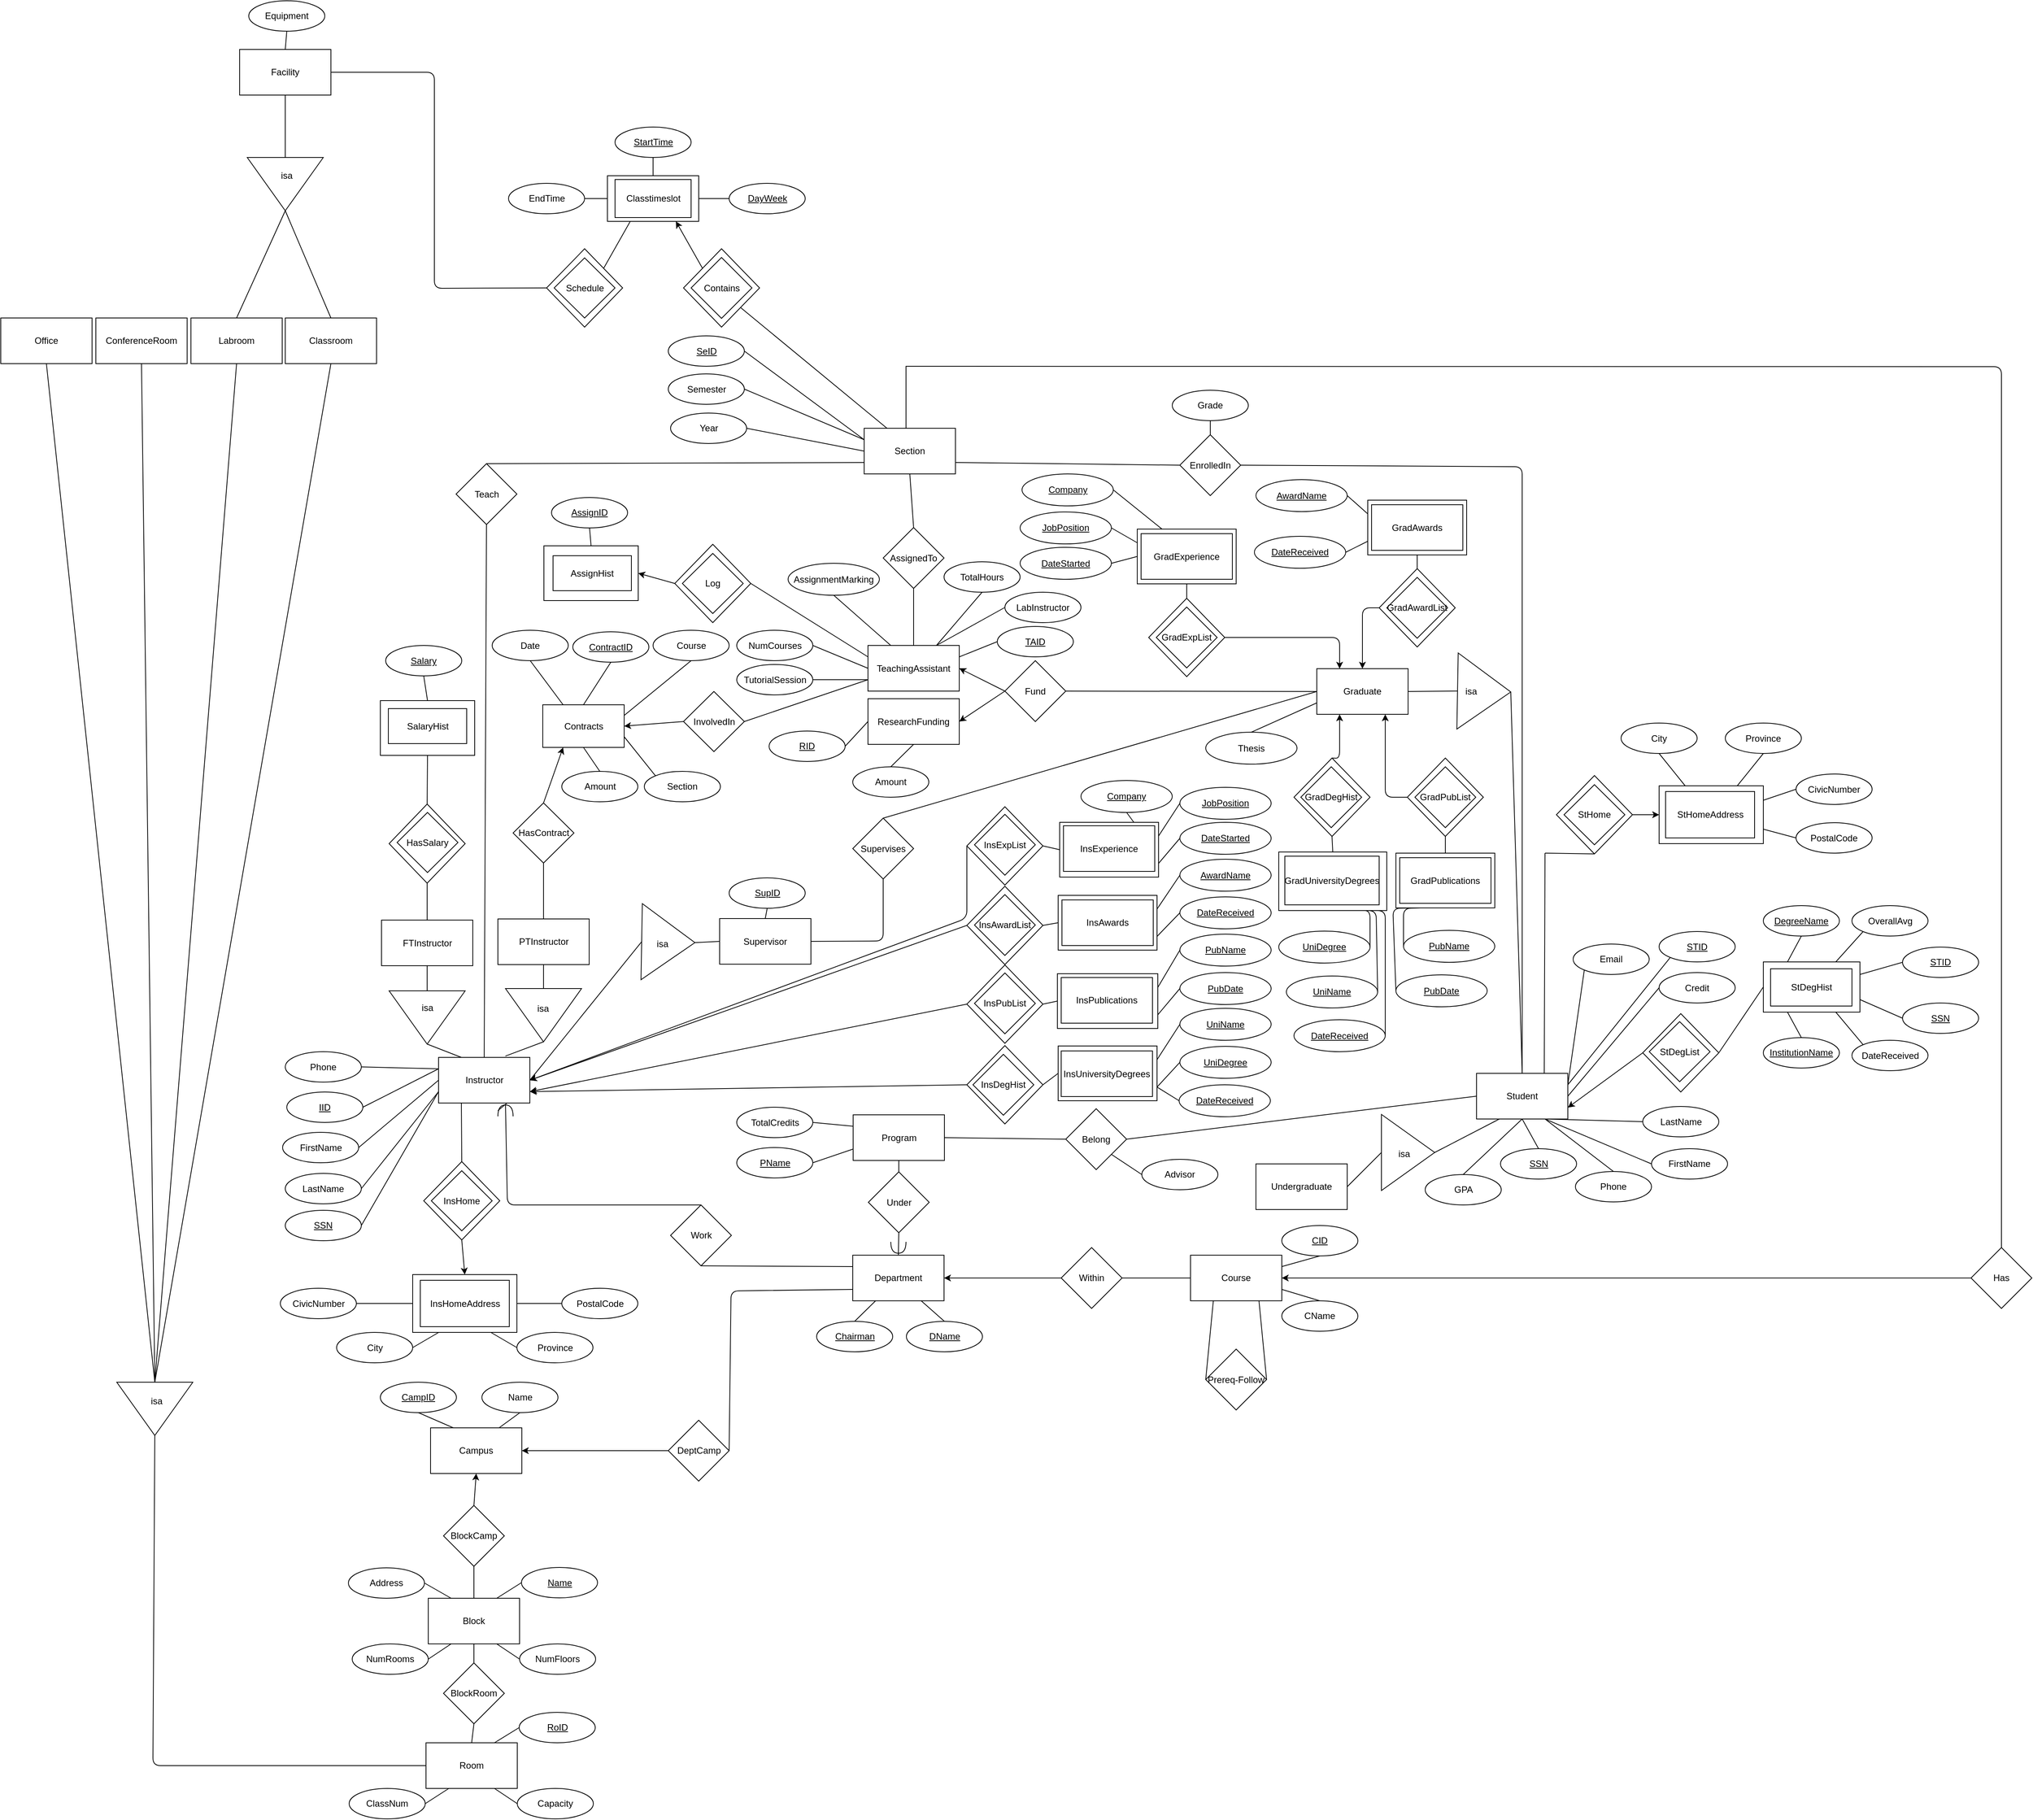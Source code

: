 <mxfile version="11.1.1" type="device"><diagram id="3qWqHajGm2gQcZFpeslq" name="Page-1"><mxGraphModel dx="1422" dy="747" grid="1" gridSize="10" guides="1" tooltips="1" connect="1" arrows="1" fold="1" page="1" pageScale="1" pageWidth="850" pageHeight="1100" math="0" shadow="0"><root><mxCell id="0"/><mxCell id="1" parent="0"/><mxCell id="vHG0CxZVjqyk_NeyB5jl-1" value="Department" style="rounded=0;whiteSpace=wrap;html=1;" vertex="1" parent="1"><mxGeometry x="1300" y="1853" width="120" height="60" as="geometry"/></mxCell><mxCell id="vHG0CxZVjqyk_NeyB5jl-2" value="&lt;u&gt;DName&lt;/u&gt;" style="ellipse;whiteSpace=wrap;html=1;" vertex="1" parent="1"><mxGeometry x="1370.5" y="1940" width="100" height="40" as="geometry"/></mxCell><mxCell id="vHG0CxZVjqyk_NeyB5jl-3" value="" style="endArrow=none;html=1;entryX=0.5;entryY=0;entryDx=0;entryDy=0;exitX=0.75;exitY=1;exitDx=0;exitDy=0;" edge="1" parent="1" source="vHG0CxZVjqyk_NeyB5jl-1" target="vHG0CxZVjqyk_NeyB5jl-2"><mxGeometry width="50" height="50" relative="1" as="geometry"><mxPoint x="800" y="1923" as="sourcePoint"/><mxPoint x="850" y="1873" as="targetPoint"/></mxGeometry></mxCell><mxCell id="vHG0CxZVjqyk_NeyB5jl-4" style="edgeStyle=orthogonalEdgeStyle;rounded=0;orthogonalLoop=1;jettySize=auto;html=1;exitX=0;exitY=0.25;exitDx=0;exitDy=0;" edge="1" parent="1" source="vHG0CxZVjqyk_NeyB5jl-5"><mxGeometry relative="1" as="geometry"><mxPoint x="1744" y="1868" as="targetPoint"/></mxGeometry></mxCell><mxCell id="vHG0CxZVjqyk_NeyB5jl-5" value="Course" style="rounded=0;whiteSpace=wrap;html=1;" vertex="1" parent="1"><mxGeometry x="1744" y="1853" width="120" height="60" as="geometry"/></mxCell><mxCell id="vHG0CxZVjqyk_NeyB5jl-6" value="CName" style="ellipse;whiteSpace=wrap;html=1;" vertex="1" parent="1"><mxGeometry x="1864" y="1913" width="100" height="40" as="geometry"/></mxCell><mxCell id="vHG0CxZVjqyk_NeyB5jl-7" value="" style="endArrow=none;html=1;exitX=0.5;exitY=0;exitDx=0;exitDy=0;entryX=1;entryY=0.75;entryDx=0;entryDy=0;" edge="1" parent="1" source="vHG0CxZVjqyk_NeyB5jl-6" target="vHG0CxZVjqyk_NeyB5jl-5"><mxGeometry width="50" height="50" relative="1" as="geometry"><mxPoint x="1601" y="1924" as="sourcePoint"/><mxPoint x="1644" y="1913" as="targetPoint"/></mxGeometry></mxCell><mxCell id="vHG0CxZVjqyk_NeyB5jl-8" value="Within" style="rhombus;whiteSpace=wrap;html=1;" vertex="1" parent="1"><mxGeometry x="1574" y="1843" width="80" height="80" as="geometry"/></mxCell><mxCell id="vHG0CxZVjqyk_NeyB5jl-9" value="&lt;u&gt;CID&lt;/u&gt;" style="ellipse;whiteSpace=wrap;html=1;" vertex="1" parent="1"><mxGeometry x="1864" y="1814" width="100" height="40" as="geometry"/></mxCell><mxCell id="vHG0CxZVjqyk_NeyB5jl-10" value="" style="endArrow=none;html=1;exitX=0.5;exitY=1;exitDx=0;exitDy=0;entryX=1;entryY=0.25;entryDx=0;entryDy=0;" edge="1" parent="1" source="vHG0CxZVjqyk_NeyB5jl-9" target="vHG0CxZVjqyk_NeyB5jl-5"><mxGeometry width="50" height="50" relative="1" as="geometry"><mxPoint x="1914" y="1843" as="sourcePoint"/><mxPoint x="1744" y="1823" as="targetPoint"/></mxGeometry></mxCell><mxCell id="vHG0CxZVjqyk_NeyB5jl-11" value="" style="endArrow=classic;html=1;entryX=1;entryY=0.5;entryDx=0;entryDy=0;exitX=0;exitY=0.5;exitDx=0;exitDy=0;" edge="1" parent="1" source="vHG0CxZVjqyk_NeyB5jl-8" target="vHG0CxZVjqyk_NeyB5jl-1"><mxGeometry width="50" height="50" relative="1" as="geometry"><mxPoint x="970" y="1973" as="sourcePoint"/><mxPoint x="1020" y="1923" as="targetPoint"/></mxGeometry></mxCell><mxCell id="vHG0CxZVjqyk_NeyB5jl-12" value="" style="endArrow=none;html=1;entryX=1;entryY=0.5;entryDx=0;entryDy=0;exitX=0;exitY=0.5;exitDx=0;exitDy=0;" edge="1" parent="1" source="vHG0CxZVjqyk_NeyB5jl-5" target="vHG0CxZVjqyk_NeyB5jl-8"><mxGeometry width="50" height="50" relative="1" as="geometry"><mxPoint x="1014" y="2033" as="sourcePoint"/><mxPoint x="1064" y="1983" as="targetPoint"/></mxGeometry></mxCell><mxCell id="vHG0CxZVjqyk_NeyB5jl-13" value="" style="endArrow=none;html=1;entryX=0;entryY=0.25;entryDx=0;entryDy=0;exitX=0.5;exitY=1;exitDx=0;exitDy=0;" edge="1" parent="1" source="vHG0CxZVjqyk_NeyB5jl-14" target="vHG0CxZVjqyk_NeyB5jl-1"><mxGeometry width="50" height="50" relative="1" as="geometry"><mxPoint x="1250" y="1620.5" as="sourcePoint"/><mxPoint x="910" y="1860.5" as="targetPoint"/></mxGeometry></mxCell><mxCell id="vHG0CxZVjqyk_NeyB5jl-14" value="Work" style="rhombus;whiteSpace=wrap;html=1;" vertex="1" parent="1"><mxGeometry x="1060.5" y="1787" width="80" height="80" as="geometry"/></mxCell><mxCell id="vHG0CxZVjqyk_NeyB5jl-15" value="" style="endArrow=none;html=1;exitX=0.5;exitY=0;exitDx=0;exitDy=0;entryX=0.75;entryY=1;entryDx=0;entryDy=0;" edge="1" parent="1" source="vHG0CxZVjqyk_NeyB5jl-145" target="vHG0CxZVjqyk_NeyB5jl-16"><mxGeometry width="50" height="50" relative="1" as="geometry"><mxPoint x="957.5" y="1553.5" as="sourcePoint"/><mxPoint x="1037.5" y="1453.5" as="targetPoint"/><Array as="points"/></mxGeometry></mxCell><mxCell id="vHG0CxZVjqyk_NeyB5jl-16" value="Instructor" style="rounded=0;whiteSpace=wrap;html=1;" vertex="1" parent="1"><mxGeometry x="755.5" y="1593" width="120" height="60" as="geometry"/></mxCell><mxCell id="vHG0CxZVjqyk_NeyB5jl-17" value="&lt;u&gt;IID&lt;/u&gt;" style="ellipse;whiteSpace=wrap;html=1;" vertex="1" parent="1"><mxGeometry x="556" y="1638.5" width="100" height="40" as="geometry"/></mxCell><mxCell id="vHG0CxZVjqyk_NeyB5jl-18" value="FirstName" style="ellipse;whiteSpace=wrap;html=1;" vertex="1" parent="1"><mxGeometry x="550.5" y="1691.5" width="100" height="40" as="geometry"/></mxCell><mxCell id="vHG0CxZVjqyk_NeyB5jl-19" value="" style="endArrow=none;html=1;entryX=0;entryY=0.5;entryDx=0;entryDy=0;exitX=1;exitY=0.5;exitDx=0;exitDy=0;" edge="1" parent="1" source="vHG0CxZVjqyk_NeyB5jl-18" target="vHG0CxZVjqyk_NeyB5jl-16"><mxGeometry width="50" height="50" relative="1" as="geometry"><mxPoint x="905.5" y="1753" as="sourcePoint"/><mxPoint x="955.5" y="1703" as="targetPoint"/></mxGeometry></mxCell><mxCell id="vHG0CxZVjqyk_NeyB5jl-20" value="" style="endArrow=none;html=1;entryX=0;entryY=0.25;entryDx=0;entryDy=0;exitX=1;exitY=0.5;exitDx=0;exitDy=0;" edge="1" parent="1" source="vHG0CxZVjqyk_NeyB5jl-17" target="vHG0CxZVjqyk_NeyB5jl-16"><mxGeometry width="50" height="50" relative="1" as="geometry"><mxPoint x="675.5" y="2123" as="sourcePoint"/><mxPoint x="725.5" y="2073" as="targetPoint"/></mxGeometry></mxCell><mxCell id="vHG0CxZVjqyk_NeyB5jl-21" value="Student" style="rounded=0;whiteSpace=wrap;html=1;" vertex="1" parent="1"><mxGeometry x="2120" y="1614" width="120" height="60" as="geometry"/></mxCell><mxCell id="vHG0CxZVjqyk_NeyB5jl-22" value="" style="endArrow=none;html=1;entryX=0.5;entryY=0;entryDx=0;entryDy=0;" edge="1" parent="1" source="vHG0CxZVjqyk_NeyB5jl-121" target="vHG0CxZVjqyk_NeyB5jl-1"><mxGeometry width="50" height="50" relative="1" as="geometry"><mxPoint x="1360" y="1693" as="sourcePoint"/><mxPoint x="920" y="1963" as="targetPoint"/></mxGeometry></mxCell><mxCell id="vHG0CxZVjqyk_NeyB5jl-23" value="Program" style="rounded=0;whiteSpace=wrap;html=1;" vertex="1" parent="1"><mxGeometry x="1300.5" y="1668.5" width="120" height="60" as="geometry"/></mxCell><mxCell id="vHG0CxZVjqyk_NeyB5jl-24" value="&lt;u&gt;STID&lt;/u&gt;" style="ellipse;whiteSpace=wrap;html=1;" vertex="1" parent="1"><mxGeometry x="2360" y="1427.5" width="100" height="40" as="geometry"/></mxCell><mxCell id="vHG0CxZVjqyk_NeyB5jl-25" value="FirstName" style="ellipse;whiteSpace=wrap;html=1;" vertex="1" parent="1"><mxGeometry x="2350" y="1713" width="100" height="40" as="geometry"/></mxCell><mxCell id="vHG0CxZVjqyk_NeyB5jl-26" value="LastName" style="ellipse;whiteSpace=wrap;html=1;" vertex="1" parent="1"><mxGeometry x="2338.5" y="1657.5" width="100" height="40" as="geometry"/></mxCell><mxCell id="vHG0CxZVjqyk_NeyB5jl-27" value="" style="endArrow=none;html=1;entryX=0;entryY=0.5;entryDx=0;entryDy=0;exitX=0.75;exitY=1;exitDx=0;exitDy=0;" edge="1" parent="1" source="vHG0CxZVjqyk_NeyB5jl-21" target="vHG0CxZVjqyk_NeyB5jl-26"><mxGeometry width="50" height="50" relative="1" as="geometry"><mxPoint x="830" y="1910.5" as="sourcePoint"/><mxPoint x="880" y="1860.5" as="targetPoint"/></mxGeometry></mxCell><mxCell id="vHG0CxZVjqyk_NeyB5jl-28" value="" style="endArrow=none;html=1;entryX=0;entryY=0.5;entryDx=0;entryDy=0;exitX=0.75;exitY=1;exitDx=0;exitDy=0;" edge="1" parent="1" source="vHG0CxZVjqyk_NeyB5jl-21" target="vHG0CxZVjqyk_NeyB5jl-25"><mxGeometry width="50" height="50" relative="1" as="geometry"><mxPoint x="830" y="1910.5" as="sourcePoint"/><mxPoint x="880" y="1860.5" as="targetPoint"/></mxGeometry></mxCell><mxCell id="vHG0CxZVjqyk_NeyB5jl-29" value="" style="endArrow=none;html=1;entryX=0;entryY=1;entryDx=0;entryDy=0;exitX=1;exitY=0.25;exitDx=0;exitDy=0;" edge="1" parent="1" source="vHG0CxZVjqyk_NeyB5jl-21" target="vHG0CxZVjqyk_NeyB5jl-24"><mxGeometry width="50" height="50" relative="1" as="geometry"><mxPoint x="830" y="1910.5" as="sourcePoint"/><mxPoint x="880" y="1860.5" as="targetPoint"/></mxGeometry></mxCell><mxCell id="vHG0CxZVjqyk_NeyB5jl-30" value="Under" style="rhombus;whiteSpace=wrap;html=1;" vertex="1" parent="1"><mxGeometry x="1320.5" y="1743.5" width="80" height="80" as="geometry"/></mxCell><mxCell id="vHG0CxZVjqyk_NeyB5jl-31" value="" style="endArrow=none;html=1;entryX=0.5;entryY=1;entryDx=0;entryDy=0;exitX=0.5;exitY=0;exitDx=0;exitDy=0;" edge="1" parent="1" source="vHG0CxZVjqyk_NeyB5jl-30" target="vHG0CxZVjqyk_NeyB5jl-23"><mxGeometry width="50" height="50" relative="1" as="geometry"><mxPoint x="820" y="2013" as="sourcePoint"/><mxPoint x="870" y="1963" as="targetPoint"/></mxGeometry></mxCell><mxCell id="vHG0CxZVjqyk_NeyB5jl-32" value="" style="endArrow=none;html=1;entryX=1;entryY=0.5;entryDx=0;entryDy=0;exitX=0;exitY=0.5;exitDx=0;exitDy=0;" edge="1" parent="1" source="vHG0CxZVjqyk_NeyB5jl-85" target="vHG0CxZVjqyk_NeyB5jl-23"><mxGeometry width="50" height="50" relative="1" as="geometry"><mxPoint x="1460" y="1633" as="sourcePoint"/><mxPoint x="1419.941" y="1633.471" as="targetPoint"/></mxGeometry></mxCell><mxCell id="vHG0CxZVjqyk_NeyB5jl-33" value="" style="endArrow=none;html=1;entryX=1;entryY=0.5;entryDx=0;entryDy=0;exitX=0.5;exitY=1;exitDx=0;exitDy=0;exitPerimeter=0;" edge="1" parent="1" source="vHG0CxZVjqyk_NeyB5jl-76" target="vHG0CxZVjqyk_NeyB5jl-82"><mxGeometry width="50" height="50" relative="1" as="geometry"><mxPoint x="840" y="1880.5" as="sourcePoint"/><mxPoint x="1930" y="1380.5" as="targetPoint"/></mxGeometry></mxCell><mxCell id="vHG0CxZVjqyk_NeyB5jl-34" value="Section" style="rounded=0;whiteSpace=wrap;html=1;" vertex="1" parent="1"><mxGeometry x="1315" y="766" width="120" height="60" as="geometry"/></mxCell><mxCell id="vHG0CxZVjqyk_NeyB5jl-35" value="EnrolledIn" style="rhombus;whiteSpace=wrap;html=1;" vertex="1" parent="1"><mxGeometry x="1730" y="774.5" width="80" height="80" as="geometry"/></mxCell><mxCell id="vHG0CxZVjqyk_NeyB5jl-36" value="Teach" style="rhombus;whiteSpace=wrap;html=1;" vertex="1" parent="1"><mxGeometry x="778.5" y="812.5" width="80" height="80" as="geometry"/></mxCell><mxCell id="vHG0CxZVjqyk_NeyB5jl-37" value="" style="endArrow=none;html=1;entryX=0;entryY=0.75;entryDx=0;entryDy=0;exitX=0.5;exitY=0;exitDx=0;exitDy=0;" edge="1" parent="1" source="vHG0CxZVjqyk_NeyB5jl-36" target="vHG0CxZVjqyk_NeyB5jl-34"><mxGeometry width="50" height="50" relative="1" as="geometry"><mxPoint x="1135" y="896" as="sourcePoint"/><mxPoint x="880" y="1556" as="targetPoint"/></mxGeometry></mxCell><mxCell id="vHG0CxZVjqyk_NeyB5jl-38" value="" style="endArrow=none;html=1;entryX=1;entryY=0.75;entryDx=0;entryDy=0;exitX=0;exitY=0.5;exitDx=0;exitDy=0;" edge="1" parent="1" source="vHG0CxZVjqyk_NeyB5jl-35" target="vHG0CxZVjqyk_NeyB5jl-34"><mxGeometry width="50" height="50" relative="1" as="geometry"><mxPoint x="830" y="1910.5" as="sourcePoint"/><mxPoint x="880" y="1860.5" as="targetPoint"/></mxGeometry></mxCell><mxCell id="vHG0CxZVjqyk_NeyB5jl-39" value="" style="endArrow=none;html=1;entryX=0.25;entryY=0;entryDx=0;entryDy=0;exitX=1;exitY=1;exitDx=0;exitDy=0;" edge="1" parent="1" source="vHG0CxZVjqyk_NeyB5jl-47" target="vHG0CxZVjqyk_NeyB5jl-34"><mxGeometry width="50" height="50" relative="1" as="geometry"><mxPoint x="1110" y="781" as="sourcePoint"/><mxPoint x="880" y="1556" as="targetPoint"/></mxGeometry></mxCell><mxCell id="vHG0CxZVjqyk_NeyB5jl-40" value="Prereq-Follow" style="rhombus;whiteSpace=wrap;html=1;" vertex="1" parent="1"><mxGeometry x="1764" y="1976.5" width="80" height="80" as="geometry"/></mxCell><mxCell id="vHG0CxZVjqyk_NeyB5jl-41" value="Semester" style="ellipse;whiteSpace=wrap;html=1;" vertex="1" parent="1"><mxGeometry x="1057.5" y="694.5" width="100" height="40" as="geometry"/></mxCell><mxCell id="vHG0CxZVjqyk_NeyB5jl-42" value="Year" style="ellipse;whiteSpace=wrap;html=1;" vertex="1" parent="1"><mxGeometry x="1060.5" y="746" width="100" height="40" as="geometry"/></mxCell><mxCell id="vHG0CxZVjqyk_NeyB5jl-43" value="" style="endArrow=none;html=1;entryX=0;entryY=0.25;entryDx=0;entryDy=0;exitX=1;exitY=0.5;exitDx=0;exitDy=0;" edge="1" parent="1" source="vHG0CxZVjqyk_NeyB5jl-41" target="vHG0CxZVjqyk_NeyB5jl-34"><mxGeometry width="50" height="50" relative="1" as="geometry"><mxPoint x="697.5" y="1616" as="sourcePoint"/><mxPoint x="1182.5" y="746" as="targetPoint"/></mxGeometry></mxCell><mxCell id="vHG0CxZVjqyk_NeyB5jl-44" value="" style="endArrow=none;html=1;entryX=0;entryY=0.5;entryDx=0;entryDy=0;exitX=1;exitY=0.5;exitDx=0;exitDy=0;" edge="1" parent="1" source="vHG0CxZVjqyk_NeyB5jl-42" target="vHG0CxZVjqyk_NeyB5jl-34"><mxGeometry width="50" height="50" relative="1" as="geometry"><mxPoint x="697.5" y="1920.5" as="sourcePoint"/><mxPoint x="1182.5" y="746" as="targetPoint"/></mxGeometry></mxCell><mxCell id="vHG0CxZVjqyk_NeyB5jl-45" value="&lt;u&gt;SeID&lt;/u&gt;" style="ellipse;whiteSpace=wrap;html=1;" vertex="1" parent="1"><mxGeometry x="1057.5" y="644.5" width="100" height="40" as="geometry"/></mxCell><mxCell id="vHG0CxZVjqyk_NeyB5jl-46" value="" style="endArrow=none;html=1;entryX=1;entryY=0.5;entryDx=0;entryDy=0;exitX=0;exitY=0.25;exitDx=0;exitDy=0;" edge="1" parent="1" source="vHG0CxZVjqyk_NeyB5jl-34" target="vHG0CxZVjqyk_NeyB5jl-45"><mxGeometry width="50" height="50" relative="1" as="geometry"><mxPoint x="1182.5" y="731" as="sourcePoint"/><mxPoint x="747.5" y="1566" as="targetPoint"/></mxGeometry></mxCell><mxCell id="vHG0CxZVjqyk_NeyB5jl-47" value="" style="rhombus;whiteSpace=wrap;html=1;" vertex="1" parent="1"><mxGeometry x="1077.5" y="530" width="100" height="103" as="geometry"/></mxCell><mxCell id="vHG0CxZVjqyk_NeyB5jl-48" value="Classroom" style="rounded=0;whiteSpace=wrap;html=1;" vertex="1" parent="1"><mxGeometry x="554" y="621" width="120" height="60" as="geometry"/></mxCell><mxCell id="vHG0CxZVjqyk_NeyB5jl-49" value="" style="rounded=0;whiteSpace=wrap;html=1;" vertex="1" parent="1"><mxGeometry x="977.5" y="434" width="120" height="60" as="geometry"/></mxCell><mxCell id="vHG0CxZVjqyk_NeyB5jl-50" value="ClassNum" style="ellipse;whiteSpace=wrap;html=1;" vertex="1" parent="1"><mxGeometry x="638" y="2554" width="100" height="40" as="geometry"/></mxCell><mxCell id="vHG0CxZVjqyk_NeyB5jl-52" value="&lt;u&gt;StartTime&lt;/u&gt;" style="ellipse;whiteSpace=wrap;html=1;" vertex="1" parent="1"><mxGeometry x="987.5" y="370" width="100" height="40" as="geometry"/></mxCell><mxCell id="vHG0CxZVjqyk_NeyB5jl-53" value="EndTime" style="ellipse;whiteSpace=wrap;html=1;" vertex="1" parent="1"><mxGeometry x="847.5" y="444" width="100" height="40" as="geometry"/></mxCell><mxCell id="vHG0CxZVjqyk_NeyB5jl-54" value="" style="endArrow=none;html=1;exitX=1;exitY=0.5;exitDx=0;exitDy=0;entryX=0;entryY=0.75;entryDx=0;entryDy=0;" edge="1" parent="1" source="vHG0CxZVjqyk_NeyB5jl-55" target="vHG0CxZVjqyk_NeyB5jl-23"><mxGeometry width="50" height="50" relative="1" as="geometry"><mxPoint x="1250" y="1528" as="sourcePoint"/><mxPoint x="1330" y="1563" as="targetPoint"/></mxGeometry></mxCell><mxCell id="vHG0CxZVjqyk_NeyB5jl-55" value="&lt;u&gt;PName&lt;/u&gt;" style="ellipse;whiteSpace=wrap;html=1;" vertex="1" parent="1"><mxGeometry x="1147.5" y="1711.5" width="100" height="40" as="geometry"/></mxCell><mxCell id="vHG0CxZVjqyk_NeyB5jl-56" value="" style="endArrow=none;html=1;exitX=0.5;exitY=0;exitDx=0;exitDy=0;" edge="1" parent="1" source="vHG0CxZVjqyk_NeyB5jl-92"><mxGeometry width="50" height="50" relative="1" as="geometry"><mxPoint x="2720" y="1770" as="sourcePoint"/><mxPoint x="1370" y="684.5" as="targetPoint"/><Array as="points"><mxPoint x="2810" y="685"/></Array></mxGeometry></mxCell><mxCell id="vHG0CxZVjqyk_NeyB5jl-57" value="" style="endArrow=classic;html=1;entryX=1;entryY=0.5;entryDx=0;entryDy=0;exitX=0;exitY=0.5;exitDx=0;exitDy=0;" edge="1" parent="1" source="vHG0CxZVjqyk_NeyB5jl-92" target="vHG0CxZVjqyk_NeyB5jl-5"><mxGeometry width="50" height="50" relative="1" as="geometry"><mxPoint x="2670" y="1823" as="sourcePoint"/><mxPoint x="1040" y="1920.5" as="targetPoint"/></mxGeometry></mxCell><mxCell id="vHG0CxZVjqyk_NeyB5jl-58" value="ResearchFunding" style="rounded=0;whiteSpace=wrap;html=1;" vertex="1" parent="1"><mxGeometry x="1320" y="1121.5" width="120" height="60" as="geometry"/></mxCell><mxCell id="vHG0CxZVjqyk_NeyB5jl-59" value="TeachingAssistant" style="rounded=0;whiteSpace=wrap;html=1;" vertex="1" parent="1"><mxGeometry x="1320" y="1051.5" width="120" height="60" as="geometry"/></mxCell><mxCell id="vHG0CxZVjqyk_NeyB5jl-60" value="" style="endArrow=classic;html=1;entryX=1;entryY=0.5;entryDx=0;entryDy=0;exitX=0;exitY=0.5;exitDx=0;exitDy=0;" edge="1" parent="1" source="vHG0CxZVjqyk_NeyB5jl-86" target="vHG0CxZVjqyk_NeyB5jl-59"><mxGeometry width="50" height="50" relative="1" as="geometry"><mxPoint x="1620" y="1081.5" as="sourcePoint"/><mxPoint x="840" y="1671.5" as="targetPoint"/></mxGeometry></mxCell><mxCell id="vHG0CxZVjqyk_NeyB5jl-61" value="" style="endArrow=classic;html=1;entryX=1;entryY=0.5;entryDx=0;entryDy=0;exitX=0;exitY=0.5;exitDx=0;exitDy=0;" edge="1" parent="1" source="vHG0CxZVjqyk_NeyB5jl-86" target="vHG0CxZVjqyk_NeyB5jl-58"><mxGeometry width="50" height="50" relative="1" as="geometry"><mxPoint x="1630" y="1291.5" as="sourcePoint"/><mxPoint x="840" y="1671.5" as="targetPoint"/></mxGeometry></mxCell><mxCell id="vHG0CxZVjqyk_NeyB5jl-62" value="GPA" style="ellipse;whiteSpace=wrap;html=1;" vertex="1" parent="1"><mxGeometry x="2052.5" y="1747" width="100" height="40" as="geometry"/></mxCell><mxCell id="vHG0CxZVjqyk_NeyB5jl-63" value="" style="endArrow=none;html=1;entryX=0.5;entryY=1;entryDx=0;entryDy=0;exitX=0.5;exitY=0;exitDx=0;exitDy=0;" edge="1" parent="1" source="vHG0CxZVjqyk_NeyB5jl-62" target="vHG0CxZVjqyk_NeyB5jl-21"><mxGeometry width="50" height="50" relative="1" as="geometry"><mxPoint x="940" y="1970.5" as="sourcePoint"/><mxPoint x="990" y="1920.5" as="targetPoint"/></mxGeometry></mxCell><mxCell id="vHG0CxZVjqyk_NeyB5jl-64" value="TutorialSession" style="ellipse;whiteSpace=wrap;html=1;" vertex="1" parent="1"><mxGeometry x="1147.5" y="1076.5" width="100" height="40" as="geometry"/></mxCell><mxCell id="vHG0CxZVjqyk_NeyB5jl-65" value="LabInstructor" style="ellipse;whiteSpace=wrap;html=1;" vertex="1" parent="1"><mxGeometry x="1500" y="981.5" width="100" height="40" as="geometry"/></mxCell><mxCell id="vHG0CxZVjqyk_NeyB5jl-66" value="AssignmentMarking" style="ellipse;whiteSpace=wrap;html=1;" vertex="1" parent="1"><mxGeometry x="1215" y="943.5" width="120" height="42" as="geometry"/></mxCell><mxCell id="vHG0CxZVjqyk_NeyB5jl-67" value="TotalHours" style="ellipse;whiteSpace=wrap;html=1;" vertex="1" parent="1"><mxGeometry x="1420" y="941.5" width="100" height="40" as="geometry"/></mxCell><mxCell id="vHG0CxZVjqyk_NeyB5jl-68" value="NumCourses" style="ellipse;whiteSpace=wrap;html=1;" vertex="1" parent="1"><mxGeometry x="1147.5" y="1031.5" width="100" height="40" as="geometry"/></mxCell><mxCell id="vHG0CxZVjqyk_NeyB5jl-69" value="Capacity" style="ellipse;whiteSpace=wrap;html=1;" vertex="1" parent="1"><mxGeometry x="859" y="2554" width="100" height="40" as="geometry"/></mxCell><mxCell id="vHG0CxZVjqyk_NeyB5jl-71" value="" style="endArrow=none;html=1;entryX=1;entryY=0.5;entryDx=0;entryDy=0;exitX=0;exitY=0.75;exitDx=0;exitDy=0;" edge="1" parent="1" source="vHG0CxZVjqyk_NeyB5jl-59" target="vHG0CxZVjqyk_NeyB5jl-64"><mxGeometry width="50" height="50" relative="1" as="geometry"><mxPoint x="660" y="1721.5" as="sourcePoint"/><mxPoint x="710" y="1671.5" as="targetPoint"/></mxGeometry></mxCell><mxCell id="vHG0CxZVjqyk_NeyB5jl-72" value="" style="endArrow=none;html=1;entryX=1;entryY=0.5;entryDx=0;entryDy=0;exitX=0;exitY=0.5;exitDx=0;exitDy=0;" edge="1" parent="1" source="vHG0CxZVjqyk_NeyB5jl-59" target="vHG0CxZVjqyk_NeyB5jl-68"><mxGeometry width="50" height="50" relative="1" as="geometry"><mxPoint x="660" y="1721.5" as="sourcePoint"/><mxPoint x="710" y="1671.5" as="targetPoint"/></mxGeometry></mxCell><mxCell id="vHG0CxZVjqyk_NeyB5jl-73" value="" style="endArrow=none;html=1;exitX=0;exitY=0.5;exitDx=0;exitDy=0;entryX=0.75;entryY=0;entryDx=0;entryDy=0;" edge="1" parent="1" source="vHG0CxZVjqyk_NeyB5jl-65" target="vHG0CxZVjqyk_NeyB5jl-59"><mxGeometry width="50" height="50" relative="1" as="geometry"><mxPoint x="660" y="1721.5" as="sourcePoint"/><mxPoint x="1350" y="1051.5" as="targetPoint"/></mxGeometry></mxCell><mxCell id="vHG0CxZVjqyk_NeyB5jl-74" value="" style="endArrow=none;html=1;entryX=0.5;entryY=1;entryDx=0;entryDy=0;exitX=0.25;exitY=0;exitDx=0;exitDy=0;" edge="1" parent="1" source="vHG0CxZVjqyk_NeyB5jl-59" target="vHG0CxZVjqyk_NeyB5jl-66"><mxGeometry width="50" height="50" relative="1" as="geometry"><mxPoint x="660" y="1721.5" as="sourcePoint"/><mxPoint x="710" y="1671.5" as="targetPoint"/></mxGeometry></mxCell><mxCell id="vHG0CxZVjqyk_NeyB5jl-75" value="" style="endArrow=none;html=1;entryX=0.5;entryY=1;entryDx=0;entryDy=0;exitX=0.75;exitY=0;exitDx=0;exitDy=0;" edge="1" parent="1" source="vHG0CxZVjqyk_NeyB5jl-59" target="vHG0CxZVjqyk_NeyB5jl-67"><mxGeometry width="50" height="50" relative="1" as="geometry"><mxPoint x="660" y="1721.5" as="sourcePoint"/><mxPoint x="710" y="1671.5" as="targetPoint"/></mxGeometry></mxCell><mxCell id="vHG0CxZVjqyk_NeyB5jl-76" value="" style="verticalLabelPosition=bottom;verticalAlign=top;html=1;shape=mxgraph.basic.acute_triangle;dx=0.5;rotation=91;" vertex="1" parent="1"><mxGeometry x="2080" y="1077" width="100" height="70" as="geometry"/></mxCell><mxCell id="vHG0CxZVjqyk_NeyB5jl-77" value="" style="verticalLabelPosition=bottom;verticalAlign=top;html=1;shape=mxgraph.basic.acute_triangle;dx=0.5;rotation=90;" vertex="1" parent="1"><mxGeometry x="1980" y="1683" width="100" height="70" as="geometry"/></mxCell><mxCell id="vHG0CxZVjqyk_NeyB5jl-78" value="isa" style="text;html=1;strokeColor=none;fillColor=none;align=center;verticalAlign=middle;whiteSpace=wrap;rounded=0;" vertex="1" parent="1"><mxGeometry x="2092.5" y="1102" width="40" height="20" as="geometry"/></mxCell><mxCell id="vHG0CxZVjqyk_NeyB5jl-79" value="isa" style="text;html=1;strokeColor=none;fillColor=none;align=center;verticalAlign=middle;whiteSpace=wrap;rounded=0;" vertex="1" parent="1"><mxGeometry x="2005" y="1710" width="40" height="20" as="geometry"/></mxCell><mxCell id="vHG0CxZVjqyk_NeyB5jl-80" value="" style="endArrow=none;html=1;entryX=0;entryY=0;entryDx=50;entryDy=0;entryPerimeter=0;exitX=0.25;exitY=1;exitDx=0;exitDy=0;" edge="1" parent="1" source="vHG0CxZVjqyk_NeyB5jl-21" target="vHG0CxZVjqyk_NeyB5jl-77"><mxGeometry width="50" height="50" relative="1" as="geometry"><mxPoint x="1250" y="1970.5" as="sourcePoint"/><mxPoint x="1300" y="1920.5" as="targetPoint"/></mxGeometry></mxCell><mxCell id="vHG0CxZVjqyk_NeyB5jl-81" value="" style="endArrow=none;html=1;entryX=0.5;entryY=0;entryDx=0;entryDy=0;exitX=0;exitY=0;exitDx=50;exitDy=0;exitPerimeter=0;" edge="1" parent="1" source="vHG0CxZVjqyk_NeyB5jl-76" target="vHG0CxZVjqyk_NeyB5jl-21"><mxGeometry width="50" height="50" relative="1" as="geometry"><mxPoint x="1250" y="1970.5" as="sourcePoint"/><mxPoint x="1300" y="1920.5" as="targetPoint"/></mxGeometry></mxCell><mxCell id="vHG0CxZVjqyk_NeyB5jl-82" value="Graduate" style="rounded=0;whiteSpace=wrap;html=1;" vertex="1" parent="1"><mxGeometry x="1910" y="1082" width="120" height="60" as="geometry"/></mxCell><mxCell id="vHG0CxZVjqyk_NeyB5jl-83" value="Undergraduate" style="rounded=0;whiteSpace=wrap;html=1;" vertex="1" parent="1"><mxGeometry x="1830" y="1733" width="120" height="60" as="geometry"/></mxCell><mxCell id="vHG0CxZVjqyk_NeyB5jl-84" value="" style="endArrow=none;html=1;exitX=1;exitY=0.5;exitDx=0;exitDy=0;entryX=0.5;entryY=1;entryDx=0;entryDy=0;entryPerimeter=0;" edge="1" parent="1" source="vHG0CxZVjqyk_NeyB5jl-83" target="vHG0CxZVjqyk_NeyB5jl-77"><mxGeometry width="50" height="50" relative="1" as="geometry"><mxPoint x="1020" y="2073" as="sourcePoint"/><mxPoint x="1980" y="1604.5" as="targetPoint"/></mxGeometry></mxCell><mxCell id="vHG0CxZVjqyk_NeyB5jl-85" value="Belong" style="rhombus;whiteSpace=wrap;html=1;" vertex="1" parent="1"><mxGeometry x="1580" y="1660.5" width="80" height="80" as="geometry"/></mxCell><mxCell id="vHG0CxZVjqyk_NeyB5jl-86" value="Fund" style="rhombus;whiteSpace=wrap;html=1;" vertex="1" parent="1"><mxGeometry x="1500" y="1071.5" width="80" height="80" as="geometry"/></mxCell><mxCell id="vHG0CxZVjqyk_NeyB5jl-87" value="" style="endArrow=none;html=1;entryX=0;entryY=0.5;entryDx=0;entryDy=0;exitX=1;exitY=0.5;exitDx=0;exitDy=0;" edge="1" parent="1" source="vHG0CxZVjqyk_NeyB5jl-86" target="vHG0CxZVjqyk_NeyB5jl-82"><mxGeometry width="50" height="50" relative="1" as="geometry"><mxPoint x="1120" y="1970.5" as="sourcePoint"/><mxPoint x="1170" y="1920.5" as="targetPoint"/></mxGeometry></mxCell><mxCell id="vHG0CxZVjqyk_NeyB5jl-88" value="" style="endArrow=none;html=1;entryX=1;entryY=0.5;entryDx=0;entryDy=0;exitX=0;exitY=0.5;exitDx=0;exitDy=0;" edge="1" parent="1" source="vHG0CxZVjqyk_NeyB5jl-21" target="vHG0CxZVjqyk_NeyB5jl-85"><mxGeometry width="50" height="50" relative="1" as="geometry"><mxPoint x="1120" y="1970.5" as="sourcePoint"/><mxPoint x="1170" y="1920.5" as="targetPoint"/><Array as="points"/></mxGeometry></mxCell><mxCell id="vHG0CxZVjqyk_NeyB5jl-89" value="Credit" style="ellipse;whiteSpace=wrap;html=1;" vertex="1" parent="1"><mxGeometry x="2360" y="1481.5" width="100" height="40" as="geometry"/></mxCell><mxCell id="vHG0CxZVjqyk_NeyB5jl-90" value="" style="endArrow=none;html=1;entryX=0;entryY=0.5;entryDx=0;entryDy=0;exitX=1;exitY=0.5;exitDx=0;exitDy=0;" edge="1" parent="1" source="vHG0CxZVjqyk_NeyB5jl-21" target="vHG0CxZVjqyk_NeyB5jl-89"><mxGeometry width="50" height="50" relative="1" as="geometry"><mxPoint x="1480" y="1970.5" as="sourcePoint"/><mxPoint x="1530" y="1920.5" as="targetPoint"/></mxGeometry></mxCell><mxCell id="vHG0CxZVjqyk_NeyB5jl-91" value="" style="endArrow=none;html=1;" edge="1" parent="1"><mxGeometry width="50" height="50" relative="1" as="geometry"><mxPoint x="1370" y="766" as="sourcePoint"/><mxPoint x="1370" y="684" as="targetPoint"/></mxGeometry></mxCell><mxCell id="vHG0CxZVjqyk_NeyB5jl-92" value="Has" style="rhombus;whiteSpace=wrap;html=1;" vertex="1" parent="1"><mxGeometry x="2770" y="1843" width="80" height="80" as="geometry"/></mxCell><mxCell id="vHG0CxZVjqyk_NeyB5jl-93" value="Classtimeslot" style="rounded=0;whiteSpace=wrap;html=1;" vertex="1" parent="1"><mxGeometry x="987.5" y="439" width="100" height="50" as="geometry"/></mxCell><mxCell id="vHG0CxZVjqyk_NeyB5jl-94" value="&lt;u&gt;RID&lt;br&gt;&lt;/u&gt;" style="ellipse;whiteSpace=wrap;html=1;" vertex="1" parent="1"><mxGeometry x="1190" y="1164" width="100" height="40" as="geometry"/></mxCell><mxCell id="vHG0CxZVjqyk_NeyB5jl-95" value="" style="endArrow=none;html=1;entryX=0;entryY=0.5;entryDx=0;entryDy=0;exitX=1;exitY=0.5;exitDx=0;exitDy=0;" edge="1" parent="1" source="vHG0CxZVjqyk_NeyB5jl-94" target="vHG0CxZVjqyk_NeyB5jl-58"><mxGeometry width="50" height="50" relative="1" as="geometry"><mxPoint x="650" y="1721.5" as="sourcePoint"/><mxPoint x="700" y="1671.5" as="targetPoint"/></mxGeometry></mxCell><mxCell id="vHG0CxZVjqyk_NeyB5jl-96" value="&lt;u&gt;TAID&lt;br&gt;&lt;/u&gt;" style="ellipse;whiteSpace=wrap;html=1;" vertex="1" parent="1"><mxGeometry x="1490" y="1026.5" width="100" height="40" as="geometry"/></mxCell><mxCell id="vHG0CxZVjqyk_NeyB5jl-97" value="" style="endArrow=none;html=1;entryX=0;entryY=0.5;entryDx=0;entryDy=0;exitX=1;exitY=0.25;exitDx=0;exitDy=0;" edge="1" parent="1" source="vHG0CxZVjqyk_NeyB5jl-59" target="vHG0CxZVjqyk_NeyB5jl-96"><mxGeometry width="50" height="50" relative="1" as="geometry"><mxPoint x="650" y="1721.5" as="sourcePoint"/><mxPoint x="700" y="1671.5" as="targetPoint"/></mxGeometry></mxCell><mxCell id="vHG0CxZVjqyk_NeyB5jl-98" value="" style="endArrow=none;html=1;entryX=0.25;entryY=1;entryDx=0;entryDy=0;exitX=0;exitY=0.5;exitDx=0;exitDy=0;" edge="1" parent="1" source="vHG0CxZVjqyk_NeyB5jl-40" target="vHG0CxZVjqyk_NeyB5jl-5"><mxGeometry width="50" height="50" relative="1" as="geometry"><mxPoint x="1764" y="2023" as="sourcePoint"/><mxPoint x="884" y="2083" as="targetPoint"/></mxGeometry></mxCell><mxCell id="vHG0CxZVjqyk_NeyB5jl-99" value="" style="endArrow=none;html=1;entryX=0.75;entryY=1;entryDx=0;entryDy=0;exitX=1;exitY=0.5;exitDx=0;exitDy=0;" edge="1" parent="1" source="vHG0CxZVjqyk_NeyB5jl-40" target="vHG0CxZVjqyk_NeyB5jl-5"><mxGeometry width="50" height="50" relative="1" as="geometry"><mxPoint x="1844" y="2023" as="sourcePoint"/><mxPoint x="884" y="2083" as="targetPoint"/></mxGeometry></mxCell><mxCell id="vHG0CxZVjqyk_NeyB5jl-100" value="" style="endArrow=none;html=1;entryX=0;entryY=0.25;entryDx=0;entryDy=0;exitX=1;exitY=0.5;exitDx=0;exitDy=0;" edge="1" parent="1" source="vHG0CxZVjqyk_NeyB5jl-101" target="vHG0CxZVjqyk_NeyB5jl-23"><mxGeometry width="50" height="50" relative="1" as="geometry"><mxPoint x="1250" y="1567" as="sourcePoint"/><mxPoint x="760" y="2027" as="targetPoint"/></mxGeometry></mxCell><mxCell id="vHG0CxZVjqyk_NeyB5jl-101" value="TotalCredits" style="ellipse;whiteSpace=wrap;html=1;" vertex="1" parent="1"><mxGeometry x="1147.5" y="1658.5" width="100" height="40" as="geometry"/></mxCell><mxCell id="vHG0CxZVjqyk_NeyB5jl-102" value="" style="endArrow=classic;html=1;entryX=0.75;entryY=1;entryDx=0;entryDy=0;exitX=0;exitY=0;exitDx=0;exitDy=0;" edge="1" parent="1" source="vHG0CxZVjqyk_NeyB5jl-47" target="vHG0CxZVjqyk_NeyB5jl-49"><mxGeometry width="50" height="50" relative="1" as="geometry"><mxPoint x="657.5" y="1620" as="sourcePoint"/><mxPoint x="707.5" y="1570" as="targetPoint"/></mxGeometry></mxCell><mxCell id="vHG0CxZVjqyk_NeyB5jl-103" value="" style="endArrow=none;html=1;entryX=0.5;entryY=1;entryDx=0;entryDy=0;exitX=0.5;exitY=0;exitDx=0;exitDy=0;" edge="1" parent="1" source="vHG0CxZVjqyk_NeyB5jl-49" target="vHG0CxZVjqyk_NeyB5jl-52"><mxGeometry width="50" height="50" relative="1" as="geometry"><mxPoint x="492.5" y="1500" as="sourcePoint"/><mxPoint x="542.5" y="1450" as="targetPoint"/></mxGeometry></mxCell><mxCell id="vHG0CxZVjqyk_NeyB5jl-104" value="" style="endArrow=none;html=1;entryX=0;entryY=0.5;entryDx=0;entryDy=0;exitX=1;exitY=0.5;exitDx=0;exitDy=0;" edge="1" parent="1" source="vHG0CxZVjqyk_NeyB5jl-53" target="vHG0CxZVjqyk_NeyB5jl-49"><mxGeometry width="50" height="50" relative="1" as="geometry"><mxPoint x="492.5" y="1500" as="sourcePoint"/><mxPoint x="542.5" y="1450" as="targetPoint"/></mxGeometry></mxCell><mxCell id="vHG0CxZVjqyk_NeyB5jl-105" value="&lt;u&gt;DayWeek&lt;/u&gt;" style="ellipse;whiteSpace=wrap;html=1;" vertex="1" parent="1"><mxGeometry x="1137.5" y="444" width="100" height="40" as="geometry"/></mxCell><mxCell id="vHG0CxZVjqyk_NeyB5jl-106" value="" style="endArrow=none;html=1;entryX=1;entryY=1;entryDx=0;entryDy=0;exitX=0;exitY=0.5;exitDx=0;exitDy=0;" edge="1" parent="1" source="vHG0CxZVjqyk_NeyB5jl-107" target="vHG0CxZVjqyk_NeyB5jl-85"><mxGeometry width="50" height="50" relative="1" as="geometry"><mxPoint x="1690" y="1667" as="sourcePoint"/><mxPoint x="880" y="2027" as="targetPoint"/></mxGeometry></mxCell><mxCell id="vHG0CxZVjqyk_NeyB5jl-107" value="Advisor" style="ellipse;whiteSpace=wrap;html=1;" vertex="1" parent="1"><mxGeometry x="1680" y="1727" width="100" height="40" as="geometry"/></mxCell><mxCell id="vHG0CxZVjqyk_NeyB5jl-108" value="" style="endArrow=none;html=1;entryX=0;entryY=0.5;entryDx=0;entryDy=0;exitX=1;exitY=0.5;exitDx=0;exitDy=0;" edge="1" parent="1" source="vHG0CxZVjqyk_NeyB5jl-49" target="vHG0CxZVjqyk_NeyB5jl-105"><mxGeometry width="50" height="50" relative="1" as="geometry"><mxPoint x="612.5" y="1500" as="sourcePoint"/><mxPoint x="662.5" y="1450" as="targetPoint"/></mxGeometry></mxCell><mxCell id="vHG0CxZVjqyk_NeyB5jl-109" value="Amount" style="ellipse;whiteSpace=wrap;html=1;" vertex="1" parent="1"><mxGeometry x="1300" y="1211" width="100" height="40" as="geometry"/></mxCell><mxCell id="vHG0CxZVjqyk_NeyB5jl-110" value="" style="endArrow=none;html=1;entryX=0.5;entryY=1;entryDx=0;entryDy=0;exitX=0.5;exitY=0;exitDx=0;exitDy=0;" edge="1" parent="1" source="vHG0CxZVjqyk_NeyB5jl-109" target="vHG0CxZVjqyk_NeyB5jl-58"><mxGeometry width="50" height="50" relative="1" as="geometry"><mxPoint x="1359.5" y="1204" as="sourcePoint"/><mxPoint x="1020" y="1535.5" as="targetPoint"/></mxGeometry></mxCell><mxCell id="vHG0CxZVjqyk_NeyB5jl-111" value="Grade" style="ellipse;whiteSpace=wrap;html=1;" vertex="1" parent="1"><mxGeometry x="1720" y="716" width="100" height="40" as="geometry"/></mxCell><mxCell id="vHG0CxZVjqyk_NeyB5jl-112" value="" style="endArrow=none;html=1;entryX=0.5;entryY=1;entryDx=0;entryDy=0;exitX=0.5;exitY=0;exitDx=0;exitDy=0;" edge="1" parent="1" source="vHG0CxZVjqyk_NeyB5jl-35" target="vHG0CxZVjqyk_NeyB5jl-111"><mxGeometry width="50" height="50" relative="1" as="geometry"><mxPoint x="1290" y="1750" as="sourcePoint"/><mxPoint x="1340" y="1700" as="targetPoint"/></mxGeometry></mxCell><mxCell id="vHG0CxZVjqyk_NeyB5jl-113" value="" style="rhombus;whiteSpace=wrap;html=1;" vertex="1" parent="1"><mxGeometry x="897.5" y="530" width="100" height="103" as="geometry"/></mxCell><mxCell id="vHG0CxZVjqyk_NeyB5jl-114" value="Schedule" style="rhombus;whiteSpace=wrap;html=1;" vertex="1" parent="1"><mxGeometry x="907.5" y="542" width="80" height="79" as="geometry"/></mxCell><mxCell id="vHG0CxZVjqyk_NeyB5jl-115" value="" style="endArrow=none;html=1;entryX=0.25;entryY=1;entryDx=0;entryDy=0;exitX=1;exitY=0;exitDx=0;exitDy=0;" edge="1" parent="1" source="vHG0CxZVjqyk_NeyB5jl-113" target="vHG0CxZVjqyk_NeyB5jl-49"><mxGeometry width="50" height="50" relative="1" as="geometry"><mxPoint x="667.5" y="1660" as="sourcePoint"/><mxPoint x="717.5" y="1610" as="targetPoint"/></mxGeometry></mxCell><mxCell id="vHG0CxZVjqyk_NeyB5jl-117" value="Contains" style="rhombus;whiteSpace=wrap;html=1;" vertex="1" parent="1"><mxGeometry x="1087.5" y="541.5" width="80" height="80" as="geometry"/></mxCell><mxCell id="vHG0CxZVjqyk_NeyB5jl-118" value="AssignedTo" style="rhombus;whiteSpace=wrap;html=1;" vertex="1" parent="1"><mxGeometry x="1340" y="896.5" width="80" height="80" as="geometry"/></mxCell><mxCell id="vHG0CxZVjqyk_NeyB5jl-119" value="" style="endArrow=none;html=1;entryX=0.5;entryY=0;entryDx=0;entryDy=0;exitX=0.5;exitY=1;exitDx=0;exitDy=0;" edge="1" parent="1" source="vHG0CxZVjqyk_NeyB5jl-118" target="vHG0CxZVjqyk_NeyB5jl-59"><mxGeometry width="50" height="50" relative="1" as="geometry"><mxPoint x="910" y="1725.5" as="sourcePoint"/><mxPoint x="960" y="1675.5" as="targetPoint"/></mxGeometry></mxCell><mxCell id="vHG0CxZVjqyk_NeyB5jl-120" value="" style="endArrow=none;html=1;entryX=0.5;entryY=0;entryDx=0;entryDy=0;exitX=0.5;exitY=1;exitDx=0;exitDy=0;" edge="1" parent="1" source="vHG0CxZVjqyk_NeyB5jl-34" target="vHG0CxZVjqyk_NeyB5jl-118"><mxGeometry width="50" height="50" relative="1" as="geometry"><mxPoint x="1060" y="1670" as="sourcePoint"/><mxPoint x="1400" y="861" as="targetPoint"/></mxGeometry></mxCell><mxCell id="vHG0CxZVjqyk_NeyB5jl-121" value="" style="shape=requiredInterface;html=1;verticalLabelPosition=bottom;rotation=90;" vertex="1" parent="1"><mxGeometry x="1352.5" y="1833" width="15" height="20" as="geometry"/></mxCell><mxCell id="vHG0CxZVjqyk_NeyB5jl-122" value="" style="endArrow=none;html=1;exitX=1;exitY=0.5;exitDx=0;exitDy=0;exitPerimeter=0;entryX=0.5;entryY=1;entryDx=0;entryDy=0;" edge="1" parent="1" source="vHG0CxZVjqyk_NeyB5jl-121" target="vHG0CxZVjqyk_NeyB5jl-30"><mxGeometry width="50" height="50" relative="1" as="geometry"><mxPoint x="1420" y="1827" as="sourcePoint"/><mxPoint x="1470" y="1777" as="targetPoint"/></mxGeometry></mxCell><mxCell id="vHG0CxZVjqyk_NeyB5jl-123" value="" style="endArrow=none;html=1;entryX=0;entryY=0.5;entryDx=0;entryDy=0;exitX=0.5;exitY=0;exitDx=0;exitDy=0;" edge="1" parent="1" source="vHG0CxZVjqyk_NeyB5jl-124" target="vHG0CxZVjqyk_NeyB5jl-82"><mxGeometry width="50" height="50" relative="1" as="geometry"><mxPoint x="1841" y="1434.5" as="sourcePoint"/><mxPoint x="950" y="1924.5" as="targetPoint"/></mxGeometry></mxCell><mxCell id="vHG0CxZVjqyk_NeyB5jl-124" value="Supervises" style="rhombus;whiteSpace=wrap;html=1;" vertex="1" parent="1"><mxGeometry x="1300" y="1278.5" width="80" height="80" as="geometry"/></mxCell><mxCell id="vHG0CxZVjqyk_NeyB5jl-125" value="" style="endArrow=none;html=1;entryX=0.5;entryY=1;entryDx=0;entryDy=0;exitX=1;exitY=0.5;exitDx=0;exitDy=0;" edge="1" parent="1" source="vHG0CxZVjqyk_NeyB5jl-126" target="vHG0CxZVjqyk_NeyB5jl-124"><mxGeometry width="50" height="50" relative="1" as="geometry"><mxPoint x="1580" y="1466" as="sourcePoint"/><mxPoint x="950" y="1866" as="targetPoint"/><Array as="points"><mxPoint x="1340" y="1440"/></Array></mxGeometry></mxCell><mxCell id="vHG0CxZVjqyk_NeyB5jl-126" value="Supervisor" style="rounded=0;whiteSpace=wrap;html=1;" vertex="1" parent="1"><mxGeometry x="1125" y="1410.5" width="120" height="60" as="geometry"/></mxCell><mxCell id="vHG0CxZVjqyk_NeyB5jl-127" value="&lt;u&gt;SupID&lt;br&gt;&lt;/u&gt;" style="ellipse;whiteSpace=wrap;html=1;" vertex="1" parent="1"><mxGeometry x="1137.5" y="1357" width="100" height="40" as="geometry"/></mxCell><mxCell id="vHG0CxZVjqyk_NeyB5jl-128" value="" style="endArrow=none;html=1;entryX=0.5;entryY=1;entryDx=0;entryDy=0;exitX=0.5;exitY=0;exitDx=0;exitDy=0;" edge="1" parent="1" source="vHG0CxZVjqyk_NeyB5jl-126" target="vHG0CxZVjqyk_NeyB5jl-127"><mxGeometry width="50" height="50" relative="1" as="geometry"><mxPoint x="897.5" y="2001.5" as="sourcePoint"/><mxPoint x="947.5" y="1951.5" as="targetPoint"/></mxGeometry></mxCell><mxCell id="vHG0CxZVjqyk_NeyB5jl-129" value="" style="verticalLabelPosition=bottom;verticalAlign=top;html=1;shape=mxgraph.basic.acute_triangle;dx=0.5;rotation=91;" vertex="1" parent="1"><mxGeometry x="1007.5" y="1406.5" width="100" height="70" as="geometry"/></mxCell><mxCell id="vHG0CxZVjqyk_NeyB5jl-130" value="isa" style="text;html=1;strokeColor=none;fillColor=none;align=center;verticalAlign=middle;whiteSpace=wrap;rounded=0;" vertex="1" parent="1"><mxGeometry x="1030" y="1434" width="40" height="20" as="geometry"/></mxCell><mxCell id="vHG0CxZVjqyk_NeyB5jl-131" value="" style="endArrow=none;html=1;entryX=0;entryY=0.5;entryDx=0;entryDy=0;exitX=0;exitY=0;exitDx=50;exitDy=0;exitPerimeter=0;" edge="1" parent="1" source="vHG0CxZVjqyk_NeyB5jl-129" target="vHG0CxZVjqyk_NeyB5jl-126"><mxGeometry width="50" height="50" relative="1" as="geometry"><mxPoint x="1300" y="1544.5" as="sourcePoint"/><mxPoint x="1350" y="1494.5" as="targetPoint"/></mxGeometry></mxCell><mxCell id="vHG0CxZVjqyk_NeyB5jl-132" value="" style="endArrow=none;html=1;exitX=1;exitY=0.5;exitDx=0;exitDy=0;entryX=0.5;entryY=1;entryDx=0;entryDy=0;entryPerimeter=0;" edge="1" parent="1" source="vHG0CxZVjqyk_NeyB5jl-16" target="vHG0CxZVjqyk_NeyB5jl-129"><mxGeometry width="50" height="50" relative="1" as="geometry"><mxPoint x="1060" y="1454.5" as="sourcePoint"/><mxPoint x="1140" y="1474.5" as="targetPoint"/></mxGeometry></mxCell><mxCell id="vHG0CxZVjqyk_NeyB5jl-133" value="" style="endArrow=none;html=1;entryX=1;entryY=0.5;entryDx=0;entryDy=0;exitX=0.5;exitY=0;exitDx=0;exitDy=0;" edge="1" parent="1" source="vHG0CxZVjqyk_NeyB5jl-21" target="vHG0CxZVjqyk_NeyB5jl-35"><mxGeometry width="50" height="50" relative="1" as="geometry"><mxPoint x="1500" y="1974.5" as="sourcePoint"/><mxPoint x="1550" y="1924.5" as="targetPoint"/><Array as="points"><mxPoint x="2180" y="816.5"/></Array></mxGeometry></mxCell><mxCell id="vHG0CxZVjqyk_NeyB5jl-134" value="" style="endArrow=none;html=1;entryX=0.25;entryY=1;entryDx=0;entryDy=0;exitX=0.5;exitY=0;exitDx=0;exitDy=0;" edge="1" parent="1" source="vHG0CxZVjqyk_NeyB5jl-135" target="vHG0CxZVjqyk_NeyB5jl-1"><mxGeometry width="50" height="50" relative="1" as="geometry"><mxPoint x="1360" y="1947" as="sourcePoint"/><mxPoint x="1070" y="2027" as="targetPoint"/></mxGeometry></mxCell><mxCell id="vHG0CxZVjqyk_NeyB5jl-135" value="&lt;u&gt;Chairman&lt;/u&gt;" style="ellipse;whiteSpace=wrap;html=1;" vertex="1" parent="1"><mxGeometry x="1252.5" y="1940" width="100" height="40" as="geometry"/></mxCell><mxCell id="vHG0CxZVjqyk_NeyB5jl-136" value="" style="endArrow=none;html=1;entryX=0;entryY=0.75;entryDx=0;entryDy=0;exitX=1;exitY=0.5;exitDx=0;exitDy=0;" edge="1" parent="1" source="vHG0CxZVjqyk_NeyB5jl-197" target="vHG0CxZVjqyk_NeyB5jl-59"><mxGeometry width="50" height="50" relative="1" as="geometry"><mxPoint x="1167.5" y="1151.5" as="sourcePoint"/><mxPoint x="1010" y="1675.5" as="targetPoint"/></mxGeometry></mxCell><mxCell id="vHG0CxZVjqyk_NeyB5jl-137" value="" style="endArrow=none;html=1;entryX=0;entryY=0.75;entryDx=0;entryDy=0;exitX=1;exitY=0.5;exitDx=0;exitDy=0;" edge="1" parent="1" source="vHG0CxZVjqyk_NeyB5jl-138" target="vHG0CxZVjqyk_NeyB5jl-16"><mxGeometry width="50" height="50" relative="1" as="geometry"><mxPoint x="665.5" y="1677" as="sourcePoint"/><mxPoint x="605.5" y="2137" as="targetPoint"/></mxGeometry></mxCell><mxCell id="vHG0CxZVjqyk_NeyB5jl-138" value="LastName" style="ellipse;whiteSpace=wrap;html=1;" vertex="1" parent="1"><mxGeometry x="554" y="1745.5" width="100" height="40" as="geometry"/></mxCell><mxCell id="vHG0CxZVjqyk_NeyB5jl-139" value="&lt;u&gt;SSN&lt;/u&gt;" style="ellipse;whiteSpace=wrap;html=1;" vertex="1" parent="1"><mxGeometry x="554" y="1794" width="100" height="40" as="geometry"/></mxCell><mxCell id="vHG0CxZVjqyk_NeyB5jl-140" value="Phone" style="ellipse;whiteSpace=wrap;html=1;" vertex="1" parent="1"><mxGeometry x="554" y="1585.5" width="100" height="40" as="geometry"/></mxCell><mxCell id="vHG0CxZVjqyk_NeyB5jl-141" value="" style="endArrow=none;html=1;entryX=0.25;entryY=1;entryDx=0;entryDy=0;exitX=0.5;exitY=0;exitDx=0;exitDy=0;" edge="1" parent="1" source="vHG0CxZVjqyk_NeyB5jl-142" target="vHG0CxZVjqyk_NeyB5jl-16"><mxGeometry width="50" height="50" relative="1" as="geometry"><mxPoint x="713" y="1548.5" as="sourcePoint"/><mxPoint x="553" y="1928.5" as="targetPoint"/></mxGeometry></mxCell><mxCell id="vHG0CxZVjqyk_NeyB5jl-142" value="" style="rhombus;whiteSpace=wrap;html=1;" vertex="1" parent="1"><mxGeometry x="736" y="1730" width="100" height="103" as="geometry"/></mxCell><mxCell id="vHG0CxZVjqyk_NeyB5jl-143" value="InsHome" style="rhombus;whiteSpace=wrap;html=1;" vertex="1" parent="1"><mxGeometry x="746" y="1742" width="80" height="79" as="geometry"/></mxCell><mxCell id="vHG0CxZVjqyk_NeyB5jl-146" value="" style="rounded=0;whiteSpace=wrap;html=1;" vertex="1" parent="1"><mxGeometry x="721.5" y="1878.5" width="137" height="76" as="geometry"/></mxCell><mxCell id="vHG0CxZVjqyk_NeyB5jl-147" value="InsHomeAddress" style="rounded=0;whiteSpace=wrap;html=1;" vertex="1" parent="1"><mxGeometry x="731.5" y="1886" width="117" height="61" as="geometry"/></mxCell><mxCell id="vHG0CxZVjqyk_NeyB5jl-148" value="CivicNumber" style="ellipse;whiteSpace=wrap;html=1;" vertex="1" parent="1"><mxGeometry x="547.5" y="1896.5" width="100" height="40" as="geometry"/></mxCell><mxCell id="vHG0CxZVjqyk_NeyB5jl-149" value="City" style="ellipse;whiteSpace=wrap;html=1;" vertex="1" parent="1"><mxGeometry x="621.5" y="1954.5" width="100" height="40" as="geometry"/></mxCell><mxCell id="vHG0CxZVjqyk_NeyB5jl-150" value="Province" style="ellipse;whiteSpace=wrap;html=1;" vertex="1" parent="1"><mxGeometry x="858.5" y="1954.5" width="100" height="40" as="geometry"/></mxCell><mxCell id="vHG0CxZVjqyk_NeyB5jl-151" value="PostalCode" style="ellipse;whiteSpace=wrap;html=1;" vertex="1" parent="1"><mxGeometry x="917.5" y="1896.5" width="100" height="40" as="geometry"/></mxCell><mxCell id="vHG0CxZVjqyk_NeyB5jl-152" value="" style="endArrow=none;html=1;entryX=0;entryY=0.5;entryDx=0;entryDy=0;exitX=1;exitY=0.5;exitDx=0;exitDy=0;" edge="1" parent="1" source="vHG0CxZVjqyk_NeyB5jl-148" target="vHG0CxZVjqyk_NeyB5jl-146"><mxGeometry width="50" height="50" relative="1" as="geometry"><mxPoint x="547.5" y="2226.5" as="sourcePoint"/><mxPoint x="597.5" y="2176.5" as="targetPoint"/></mxGeometry></mxCell><mxCell id="vHG0CxZVjqyk_NeyB5jl-153" value="" style="endArrow=none;html=1;entryX=0.25;entryY=1;entryDx=0;entryDy=0;exitX=1;exitY=0.5;exitDx=0;exitDy=0;" edge="1" parent="1" source="vHG0CxZVjqyk_NeyB5jl-149" target="vHG0CxZVjqyk_NeyB5jl-146"><mxGeometry width="50" height="50" relative="1" as="geometry"><mxPoint x="547.5" y="2226.5" as="sourcePoint"/><mxPoint x="597.5" y="2176.5" as="targetPoint"/></mxGeometry></mxCell><mxCell id="vHG0CxZVjqyk_NeyB5jl-154" value="" style="endArrow=none;html=1;entryX=0.75;entryY=1;entryDx=0;entryDy=0;exitX=0;exitY=0.5;exitDx=0;exitDy=0;" edge="1" parent="1" source="vHG0CxZVjqyk_NeyB5jl-150" target="vHG0CxZVjqyk_NeyB5jl-146"><mxGeometry width="50" height="50" relative="1" as="geometry"><mxPoint x="547.5" y="2226.5" as="sourcePoint"/><mxPoint x="597.5" y="2176.5" as="targetPoint"/></mxGeometry></mxCell><mxCell id="vHG0CxZVjqyk_NeyB5jl-155" value="" style="endArrow=none;html=1;entryX=0;entryY=0.5;entryDx=0;entryDy=0;exitX=1;exitY=0.5;exitDx=0;exitDy=0;" edge="1" parent="1" source="vHG0CxZVjqyk_NeyB5jl-146" target="vHG0CxZVjqyk_NeyB5jl-151"><mxGeometry width="50" height="50" relative="1" as="geometry"><mxPoint x="547.5" y="2226.5" as="sourcePoint"/><mxPoint x="597.5" y="2176.5" as="targetPoint"/></mxGeometry></mxCell><mxCell id="vHG0CxZVjqyk_NeyB5jl-156" value="&lt;u&gt;SSN&lt;/u&gt;" style="ellipse;whiteSpace=wrap;html=1;" vertex="1" parent="1"><mxGeometry x="2151.5" y="1713" width="100" height="40" as="geometry"/></mxCell><mxCell id="vHG0CxZVjqyk_NeyB5jl-157" value="" style="rhombus;whiteSpace=wrap;html=1;" vertex="1" parent="1"><mxGeometry x="2225" y="1222.5" width="100" height="103" as="geometry"/></mxCell><mxCell id="vHG0CxZVjqyk_NeyB5jl-158" value="StHome" style="rhombus;whiteSpace=wrap;html=1;" vertex="1" parent="1"><mxGeometry x="2235" y="1234.5" width="80" height="79" as="geometry"/></mxCell><mxCell id="vHG0CxZVjqyk_NeyB5jl-159" value="" style="rounded=0;whiteSpace=wrap;html=1;" vertex="1" parent="1"><mxGeometry x="2360" y="1236" width="137" height="76" as="geometry"/></mxCell><mxCell id="vHG0CxZVjqyk_NeyB5jl-160" value="StHomeAddress" style="rounded=0;whiteSpace=wrap;html=1;" vertex="1" parent="1"><mxGeometry x="2368.5" y="1243.5" width="117" height="61" as="geometry"/></mxCell><mxCell id="vHG0CxZVjqyk_NeyB5jl-161" value="City" style="ellipse;whiteSpace=wrap;html=1;" vertex="1" parent="1"><mxGeometry x="2310" y="1153.5" width="100" height="40" as="geometry"/></mxCell><mxCell id="vHG0CxZVjqyk_NeyB5jl-162" value="Province" style="ellipse;whiteSpace=wrap;html=1;" vertex="1" parent="1"><mxGeometry x="2447" y="1153.5" width="100" height="40" as="geometry"/></mxCell><mxCell id="vHG0CxZVjqyk_NeyB5jl-163" value="" style="endArrow=none;html=1;entryX=0.5;entryY=1;entryDx=0;entryDy=0;exitX=0.5;exitY=0;exitDx=0;exitDy=0;" edge="1" parent="1" source="vHG0CxZVjqyk_NeyB5jl-156" target="vHG0CxZVjqyk_NeyB5jl-21"><mxGeometry width="50" height="50" relative="1" as="geometry"><mxPoint x="1930" y="1974.5" as="sourcePoint"/><mxPoint x="1980" y="1924.5" as="targetPoint"/></mxGeometry></mxCell><mxCell id="vHG0CxZVjqyk_NeyB5jl-164" value="Phone" style="ellipse;whiteSpace=wrap;html=1;" vertex="1" parent="1"><mxGeometry x="2250" y="1743" width="100" height="40" as="geometry"/></mxCell><mxCell id="vHG0CxZVjqyk_NeyB5jl-165" value="" style="endArrow=none;html=1;entryX=0.75;entryY=1;entryDx=0;entryDy=0;exitX=0.5;exitY=0;exitDx=0;exitDy=0;" edge="1" parent="1" source="vHG0CxZVjqyk_NeyB5jl-164" target="vHG0CxZVjqyk_NeyB5jl-21"><mxGeometry width="50" height="50" relative="1" as="geometry"><mxPoint x="1930" y="1974.5" as="sourcePoint"/><mxPoint x="1980" y="1924.5" as="targetPoint"/></mxGeometry></mxCell><mxCell id="vHG0CxZVjqyk_NeyB5jl-166" value="Email" style="ellipse;whiteSpace=wrap;html=1;" vertex="1" parent="1"><mxGeometry x="2247" y="1444" width="100" height="40" as="geometry"/></mxCell><mxCell id="vHG0CxZVjqyk_NeyB5jl-167" value="" style="endArrow=none;html=1;entryX=0;entryY=1;entryDx=0;entryDy=0;exitX=1;exitY=0.25;exitDx=0;exitDy=0;" edge="1" parent="1" source="vHG0CxZVjqyk_NeyB5jl-21" target="vHG0CxZVjqyk_NeyB5jl-166"><mxGeometry width="50" height="50" relative="1" as="geometry"><mxPoint x="2000" y="1974.5" as="sourcePoint"/><mxPoint x="2050" y="1924.5" as="targetPoint"/></mxGeometry></mxCell><mxCell id="vHG0CxZVjqyk_NeyB5jl-168" value="" style="endArrow=none;html=1;entryX=0.75;entryY=0;entryDx=0;entryDy=0;" edge="1" parent="1" target="vHG0CxZVjqyk_NeyB5jl-21"><mxGeometry width="50" height="50" relative="1" as="geometry"><mxPoint x="2210.071" y="1614.5" as="sourcePoint"/><mxPoint x="2050" y="1924.5" as="targetPoint"/></mxGeometry></mxCell><mxCell id="vHG0CxZVjqyk_NeyB5jl-169" value="" style="endArrow=none;html=1;exitX=0.5;exitY=1;exitDx=0;exitDy=0;" edge="1" parent="1" source="vHG0CxZVjqyk_NeyB5jl-157"><mxGeometry width="50" height="50" relative="1" as="geometry"><mxPoint x="2270" y="1324.5" as="sourcePoint"/><mxPoint x="2210" y="1324.5" as="targetPoint"/></mxGeometry></mxCell><mxCell id="vHG0CxZVjqyk_NeyB5jl-171" value="CivicNumber" style="ellipse;whiteSpace=wrap;html=1;" vertex="1" parent="1"><mxGeometry x="2540" y="1220.5" width="100" height="40" as="geometry"/></mxCell><mxCell id="vHG0CxZVjqyk_NeyB5jl-172" value="PostalCode" style="ellipse;whiteSpace=wrap;html=1;" vertex="1" parent="1"><mxGeometry x="2540" y="1284.5" width="100" height="40" as="geometry"/></mxCell><mxCell id="vHG0CxZVjqyk_NeyB5jl-173" value="" style="endArrow=none;html=1;entryX=0.5;entryY=1;entryDx=0;entryDy=0;exitX=0.25;exitY=0;exitDx=0;exitDy=0;" edge="1" parent="1" source="vHG0CxZVjqyk_NeyB5jl-159" target="vHG0CxZVjqyk_NeyB5jl-161"><mxGeometry width="50" height="50" relative="1" as="geometry"><mxPoint x="2000" y="1974.5" as="sourcePoint"/><mxPoint x="2050" y="1924.5" as="targetPoint"/></mxGeometry></mxCell><mxCell id="vHG0CxZVjqyk_NeyB5jl-174" value="" style="endArrow=none;html=1;entryX=0.5;entryY=1;entryDx=0;entryDy=0;exitX=0.75;exitY=0;exitDx=0;exitDy=0;" edge="1" parent="1" source="vHG0CxZVjqyk_NeyB5jl-159" target="vHG0CxZVjqyk_NeyB5jl-162"><mxGeometry width="50" height="50" relative="1" as="geometry"><mxPoint x="2000" y="1974.5" as="sourcePoint"/><mxPoint x="2050" y="1924.5" as="targetPoint"/></mxGeometry></mxCell><mxCell id="vHG0CxZVjqyk_NeyB5jl-175" value="" style="endArrow=none;html=1;entryX=0;entryY=0.5;entryDx=0;entryDy=0;exitX=1;exitY=0.25;exitDx=0;exitDy=0;" edge="1" parent="1" source="vHG0CxZVjqyk_NeyB5jl-159" target="vHG0CxZVjqyk_NeyB5jl-171"><mxGeometry width="50" height="50" relative="1" as="geometry"><mxPoint x="2000" y="1974.5" as="sourcePoint"/><mxPoint x="2050" y="1924.5" as="targetPoint"/></mxGeometry></mxCell><mxCell id="vHG0CxZVjqyk_NeyB5jl-176" value="" style="endArrow=none;html=1;entryX=0;entryY=0.5;entryDx=0;entryDy=0;exitX=1;exitY=0.75;exitDx=0;exitDy=0;" edge="1" parent="1" source="vHG0CxZVjqyk_NeyB5jl-159" target="vHG0CxZVjqyk_NeyB5jl-172"><mxGeometry width="50" height="50" relative="1" as="geometry"><mxPoint x="2000" y="1974.5" as="sourcePoint"/><mxPoint x="2050" y="1924.5" as="targetPoint"/></mxGeometry></mxCell><mxCell id="vHG0CxZVjqyk_NeyB5jl-178" value="" style="rounded=0;whiteSpace=wrap;html=1;" vertex="1" parent="1"><mxGeometry x="2497" y="1467.5" width="127" height="66" as="geometry"/></mxCell><mxCell id="vHG0CxZVjqyk_NeyB5jl-179" value="StDegHist" style="rounded=0;whiteSpace=wrap;html=1;" vertex="1" parent="1"><mxGeometry x="2506.5" y="1476.5" width="107" height="49" as="geometry"/></mxCell><mxCell id="vHG0CxZVjqyk_NeyB5jl-180" value="" style="rhombus;whiteSpace=wrap;html=1;" vertex="1" parent="1"><mxGeometry x="2338.5" y="1535.5" width="100" height="103" as="geometry"/></mxCell><mxCell id="vHG0CxZVjqyk_NeyB5jl-181" value="StDegList" style="rhombus;whiteSpace=wrap;html=1;" vertex="1" parent="1"><mxGeometry x="2347" y="1546" width="80" height="79" as="geometry"/></mxCell><mxCell id="vHG0CxZVjqyk_NeyB5jl-182" value="" style="endArrow=none;html=1;entryX=1;entryY=0.5;entryDx=0;entryDy=0;exitX=0;exitY=0.5;exitDx=0;exitDy=0;" edge="1" parent="1" source="vHG0CxZVjqyk_NeyB5jl-178" target="vHG0CxZVjqyk_NeyB5jl-180"><mxGeometry width="50" height="50" relative="1" as="geometry"><mxPoint x="1960" y="1974.5" as="sourcePoint"/><mxPoint x="2010" y="1924.5" as="targetPoint"/></mxGeometry></mxCell><mxCell id="vHG0CxZVjqyk_NeyB5jl-183" value="DateReceived" style="ellipse;whiteSpace=wrap;html=1;" vertex="1" parent="1"><mxGeometry x="2613.5" y="1570.5" width="100" height="40" as="geometry"/></mxCell><mxCell id="vHG0CxZVjqyk_NeyB5jl-184" value="&lt;u&gt;DegreeName&lt;/u&gt;" style="ellipse;whiteSpace=wrap;html=1;" vertex="1" parent="1"><mxGeometry x="2497" y="1393.5" width="100" height="40" as="geometry"/></mxCell><mxCell id="vHG0CxZVjqyk_NeyB5jl-185" value="&lt;u&gt;InstitutionName&lt;/u&gt;" style="ellipse;whiteSpace=wrap;html=1;" vertex="1" parent="1"><mxGeometry x="2497" y="1567" width="100" height="40" as="geometry"/></mxCell><mxCell id="vHG0CxZVjqyk_NeyB5jl-186" value="OverallAvg" style="ellipse;whiteSpace=wrap;html=1;" vertex="1" parent="1"><mxGeometry x="2613.5" y="1393.5" width="100" height="40" as="geometry"/></mxCell><mxCell id="vHG0CxZVjqyk_NeyB5jl-187" value="" style="endArrow=none;html=1;entryX=0.25;entryY=1;entryDx=0;entryDy=0;exitX=0.5;exitY=0;exitDx=0;exitDy=0;" edge="1" parent="1" source="vHG0CxZVjqyk_NeyB5jl-185" target="vHG0CxZVjqyk_NeyB5jl-178"><mxGeometry width="50" height="50" relative="1" as="geometry"><mxPoint x="1920" y="1974.5" as="sourcePoint"/><mxPoint x="1970" y="1924.5" as="targetPoint"/></mxGeometry></mxCell><mxCell id="vHG0CxZVjqyk_NeyB5jl-188" value="" style="endArrow=none;html=1;entryX=0.75;entryY=1;entryDx=0;entryDy=0;exitX=0;exitY=0;exitDx=0;exitDy=0;" edge="1" parent="1" source="vHG0CxZVjqyk_NeyB5jl-183" target="vHG0CxZVjqyk_NeyB5jl-178"><mxGeometry width="50" height="50" relative="1" as="geometry"><mxPoint x="1920" y="1974.5" as="sourcePoint"/><mxPoint x="1970" y="1924.5" as="targetPoint"/></mxGeometry></mxCell><mxCell id="vHG0CxZVjqyk_NeyB5jl-190" value="" style="endArrow=none;html=1;entryX=0.5;entryY=1;entryDx=0;entryDy=0;exitX=0.25;exitY=0;exitDx=0;exitDy=0;" edge="1" parent="1" source="vHG0CxZVjqyk_NeyB5jl-178" target="vHG0CxZVjqyk_NeyB5jl-184"><mxGeometry width="50" height="50" relative="1" as="geometry"><mxPoint x="2020" y="1974.5" as="sourcePoint"/><mxPoint x="2070" y="1924.5" as="targetPoint"/></mxGeometry></mxCell><mxCell id="vHG0CxZVjqyk_NeyB5jl-191" value="" style="endArrow=none;html=1;entryX=0;entryY=1;entryDx=0;entryDy=0;exitX=0.75;exitY=0;exitDx=0;exitDy=0;" edge="1" parent="1" source="vHG0CxZVjqyk_NeyB5jl-178" target="vHG0CxZVjqyk_NeyB5jl-186"><mxGeometry width="50" height="50" relative="1" as="geometry"><mxPoint x="2020" y="1974.5" as="sourcePoint"/><mxPoint x="2070" y="1924.5" as="targetPoint"/></mxGeometry></mxCell><mxCell id="vHG0CxZVjqyk_NeyB5jl-192" value="" style="endArrow=none;html=1;entryX=0;entryY=0.75;entryDx=0;entryDy=0;exitX=1;exitY=0.5;exitDx=0;exitDy=0;" edge="1" parent="1" source="vHG0CxZVjqyk_NeyB5jl-139" target="vHG0CxZVjqyk_NeyB5jl-16"><mxGeometry width="50" height="50" relative="1" as="geometry"><mxPoint x="475.5" y="2187" as="sourcePoint"/><mxPoint x="525.5" y="2137" as="targetPoint"/></mxGeometry></mxCell><mxCell id="vHG0CxZVjqyk_NeyB5jl-193" value="" style="endArrow=none;html=1;entryX=1;entryY=0.5;entryDx=0;entryDy=0;exitX=0;exitY=0.25;exitDx=0;exitDy=0;" edge="1" parent="1" source="vHG0CxZVjqyk_NeyB5jl-16" target="vHG0CxZVjqyk_NeyB5jl-140"><mxGeometry width="50" height="50" relative="1" as="geometry"><mxPoint x="475.5" y="2187" as="sourcePoint"/><mxPoint x="525.5" y="2137" as="targetPoint"/></mxGeometry></mxCell><mxCell id="vHG0CxZVjqyk_NeyB5jl-194" value="" style="endArrow=none;html=1;entryX=0;entryY=0.75;entryDx=0;entryDy=0;exitX=0.5;exitY=0;exitDx=0;exitDy=0;" edge="1" parent="1" source="vHG0CxZVjqyk_NeyB5jl-195" target="vHG0CxZVjqyk_NeyB5jl-82"><mxGeometry width="50" height="50" relative="1" as="geometry"><mxPoint x="1910" y="1357" as="sourcePoint"/><mxPoint x="1380" y="1867" as="targetPoint"/></mxGeometry></mxCell><mxCell id="vHG0CxZVjqyk_NeyB5jl-195" value="Thesis" style="ellipse;whiteSpace=wrap;html=1;" vertex="1" parent="1"><mxGeometry x="1764" y="1165.5" width="120" height="42" as="geometry"/></mxCell><mxCell id="vHG0CxZVjqyk_NeyB5jl-197" value="InvolvedIn" style="rhombus;whiteSpace=wrap;html=1;" vertex="1" parent="1"><mxGeometry x="1077.5" y="1112" width="80" height="79" as="geometry"/></mxCell><mxCell id="vHG0CxZVjqyk_NeyB5jl-198" value="Contracts" style="rounded=0;whiteSpace=wrap;html=1;" vertex="1" parent="1"><mxGeometry x="892.5" y="1129.5" width="107" height="56" as="geometry"/></mxCell><mxCell id="vHG0CxZVjqyk_NeyB5jl-200" value="" style="rhombus;whiteSpace=wrap;html=1;" vertex="1" parent="1"><mxGeometry x="1066" y="918.5" width="100" height="103" as="geometry"/></mxCell><mxCell id="vHG0CxZVjqyk_NeyB5jl-201" value="Log" style="rhombus;whiteSpace=wrap;html=1;" vertex="1" parent="1"><mxGeometry x="1076" y="930.5" width="80" height="79" as="geometry"/></mxCell><mxCell id="vHG0CxZVjqyk_NeyB5jl-202" value="" style="endArrow=none;html=1;entryX=0;entryY=0.25;entryDx=0;entryDy=0;exitX=1;exitY=0.5;exitDx=0;exitDy=0;" edge="1" parent="1" source="vHG0CxZVjqyk_NeyB5jl-200" target="vHG0CxZVjqyk_NeyB5jl-59"><mxGeometry width="50" height="50" relative="1" as="geometry"><mxPoint x="750" y="1947" as="sourcePoint"/><mxPoint x="800" y="1897" as="targetPoint"/></mxGeometry></mxCell><mxCell id="vHG0CxZVjqyk_NeyB5jl-203" value="" style="rounded=0;whiteSpace=wrap;html=1;" vertex="1" parent="1"><mxGeometry x="894" y="920.5" width="124" height="72" as="geometry"/></mxCell><mxCell id="vHG0CxZVjqyk_NeyB5jl-204" value="AssignHist" style="rounded=0;whiteSpace=wrap;html=1;" vertex="1" parent="1"><mxGeometry x="906" y="933.5" width="103" height="46" as="geometry"/></mxCell><mxCell id="vHG0CxZVjqyk_NeyB5jl-205" value="" style="endArrow=none;html=1;entryX=0.5;entryY=0;entryDx=0;entryDy=0;exitX=0.5;exitY=1;exitDx=0;exitDy=0;" edge="1" parent="1" source="vHG0CxZVjqyk_NeyB5jl-206" target="vHG0CxZVjqyk_NeyB5jl-203"><mxGeometry width="50" height="50" relative="1" as="geometry"><mxPoint x="956.5" y="883" as="sourcePoint"/><mxPoint x="798.5" y="1917" as="targetPoint"/></mxGeometry></mxCell><mxCell id="vHG0CxZVjqyk_NeyB5jl-206" value="&lt;u&gt;AssignID&lt;/u&gt;" style="ellipse;whiteSpace=wrap;html=1;" vertex="1" parent="1"><mxGeometry x="904" y="857" width="100" height="40" as="geometry"/></mxCell><mxCell id="vHG0CxZVjqyk_NeyB5jl-207" value="Amount" style="ellipse;whiteSpace=wrap;html=1;" vertex="1" parent="1"><mxGeometry x="917.5" y="1217" width="100" height="40" as="geometry"/></mxCell><mxCell id="vHG0CxZVjqyk_NeyB5jl-208" value="Section" style="ellipse;whiteSpace=wrap;html=1;" vertex="1" parent="1"><mxGeometry x="1026" y="1217" width="100" height="40" as="geometry"/></mxCell><mxCell id="vHG0CxZVjqyk_NeyB5jl-209" value="Date" style="ellipse;whiteSpace=wrap;html=1;" vertex="1" parent="1"><mxGeometry x="826" y="1031.5" width="100" height="40" as="geometry"/></mxCell><mxCell id="vHG0CxZVjqyk_NeyB5jl-210" value="Course" style="ellipse;whiteSpace=wrap;html=1;" vertex="1" parent="1"><mxGeometry x="1037.5" y="1031.5" width="100" height="40" as="geometry"/></mxCell><mxCell id="vHG0CxZVjqyk_NeyB5jl-212" value="HasContract" style="rhombus;whiteSpace=wrap;html=1;" vertex="1" parent="1"><mxGeometry x="853.5" y="1258.5" width="80" height="79" as="geometry"/></mxCell><mxCell id="vHG0CxZVjqyk_NeyB5jl-213" value="" style="endArrow=none;html=1;entryX=0;entryY=0;entryDx=50;entryDy=0;exitX=1;exitY=0.5;exitDx=0;exitDy=0;entryPerimeter=0;exitPerimeter=0;" edge="1" parent="1" target="vHG0CxZVjqyk_NeyB5jl-359"><mxGeometry width="50" height="50" relative="1" as="geometry"><mxPoint x="843.356" y="1591.302" as="sourcePoint"/><mxPoint x="856.5" y="1559.5" as="targetPoint"/></mxGeometry></mxCell><mxCell id="vHG0CxZVjqyk_NeyB5jl-214" value="" style="rhombus;whiteSpace=wrap;html=1;" vertex="1" parent="1"><mxGeometry x="690.5" y="1260" width="100" height="104" as="geometry"/></mxCell><mxCell id="vHG0CxZVjqyk_NeyB5jl-215" value="HasSalary" style="rhombus;whiteSpace=wrap;html=1;" vertex="1" parent="1"><mxGeometry x="701" y="1271" width="80" height="79" as="geometry"/></mxCell><mxCell id="vHG0CxZVjqyk_NeyB5jl-216" value="" style="endArrow=none;html=1;entryX=0.5;entryY=0;entryDx=0;entryDy=0;exitX=0.5;exitY=1;exitDx=0;exitDy=0;" edge="1" parent="1" source="vHG0CxZVjqyk_NeyB5jl-217" target="vHG0CxZVjqyk_NeyB5jl-214"><mxGeometry width="50" height="50" relative="1" as="geometry"><mxPoint x="778" y="1189.5" as="sourcePoint"/><mxPoint x="728" y="1929.5" as="targetPoint"/></mxGeometry></mxCell><mxCell id="vHG0CxZVjqyk_NeyB5jl-217" value="" style="rounded=0;whiteSpace=wrap;html=1;" vertex="1" parent="1"><mxGeometry x="679" y="1124" width="124" height="72" as="geometry"/></mxCell><mxCell id="vHG0CxZVjqyk_NeyB5jl-218" value="SalaryHist" style="rounded=0;whiteSpace=wrap;html=1;" vertex="1" parent="1"><mxGeometry x="689.5" y="1134.5" width="103" height="46" as="geometry"/></mxCell><mxCell id="vHG0CxZVjqyk_NeyB5jl-221" value="" style="endArrow=none;html=1;entryX=0.5;entryY=0;entryDx=0;entryDy=0;exitX=0.5;exitY=1;exitDx=0;exitDy=0;" edge="1" parent="1" source="vHG0CxZVjqyk_NeyB5jl-222" target="vHG0CxZVjqyk_NeyB5jl-217"><mxGeometry width="50" height="50" relative="1" as="geometry"><mxPoint x="741.5" y="1065.824" as="sourcePoint"/><mxPoint x="642.5" y="1947" as="targetPoint"/></mxGeometry></mxCell><mxCell id="vHG0CxZVjqyk_NeyB5jl-222" value="&lt;u&gt;Salary&lt;/u&gt;" style="ellipse;whiteSpace=wrap;html=1;" vertex="1" parent="1"><mxGeometry x="686" y="1051.5" width="100" height="40" as="geometry"/></mxCell><mxCell id="vHG0CxZVjqyk_NeyB5jl-223" value="" style="endArrow=none;html=1;entryX=0.5;entryY=0;entryDx=0;entryDy=0;exitX=0.5;exitY=1;exitDx=0;exitDy=0;" edge="1" parent="1" source="vHG0CxZVjqyk_NeyB5jl-198" target="vHG0CxZVjqyk_NeyB5jl-207"><mxGeometry width="50" height="50" relative="1" as="geometry"><mxPoint x="510" y="1947" as="sourcePoint"/><mxPoint x="560" y="1897" as="targetPoint"/></mxGeometry></mxCell><mxCell id="vHG0CxZVjqyk_NeyB5jl-224" value="" style="endArrow=none;html=1;entryX=0;entryY=0;entryDx=0;entryDy=0;exitX=1;exitY=0.75;exitDx=0;exitDy=0;" edge="1" parent="1" source="vHG0CxZVjqyk_NeyB5jl-198" target="vHG0CxZVjqyk_NeyB5jl-208"><mxGeometry width="50" height="50" relative="1" as="geometry"><mxPoint x="510" y="1947" as="sourcePoint"/><mxPoint x="560" y="1897" as="targetPoint"/></mxGeometry></mxCell><mxCell id="vHG0CxZVjqyk_NeyB5jl-225" value="" style="endArrow=none;html=1;entryX=0.5;entryY=1;entryDx=0;entryDy=0;exitX=0.25;exitY=0;exitDx=0;exitDy=0;" edge="1" parent="1" source="vHG0CxZVjqyk_NeyB5jl-198" target="vHG0CxZVjqyk_NeyB5jl-209"><mxGeometry width="50" height="50" relative="1" as="geometry"><mxPoint x="510" y="1947" as="sourcePoint"/><mxPoint x="893.5" y="1096.5" as="targetPoint"/></mxGeometry></mxCell><mxCell id="vHG0CxZVjqyk_NeyB5jl-226" value="" style="endArrow=none;html=1;entryX=0.5;entryY=1;entryDx=0;entryDy=0;exitX=1;exitY=0.25;exitDx=0;exitDy=0;" edge="1" parent="1" source="vHG0CxZVjqyk_NeyB5jl-198" target="vHG0CxZVjqyk_NeyB5jl-210"><mxGeometry width="50" height="50" relative="1" as="geometry"><mxPoint x="510" y="1947" as="sourcePoint"/><mxPoint x="560" y="1897" as="targetPoint"/></mxGeometry></mxCell><mxCell id="vHG0CxZVjqyk_NeyB5jl-227" value="Campus" style="rounded=0;whiteSpace=wrap;html=1;" vertex="1" parent="1"><mxGeometry x="745" y="2080" width="120" height="60" as="geometry"/></mxCell><mxCell id="vHG0CxZVjqyk_NeyB5jl-228" value="&lt;u&gt;CampID&lt;/u&gt;" style="ellipse;whiteSpace=wrap;html=1;" vertex="1" parent="1"><mxGeometry x="679" y="2020" width="100" height="40" as="geometry"/></mxCell><mxCell id="vHG0CxZVjqyk_NeyB5jl-229" value="Name" style="ellipse;whiteSpace=wrap;html=1;" vertex="1" parent="1"><mxGeometry x="812.5" y="2020" width="100" height="40" as="geometry"/></mxCell><mxCell id="vHG0CxZVjqyk_NeyB5jl-230" value="" style="endArrow=none;html=1;entryX=0.5;entryY=1;entryDx=0;entryDy=0;exitX=0.25;exitY=0;exitDx=0;exitDy=0;" edge="1" parent="1" source="vHG0CxZVjqyk_NeyB5jl-227" target="vHG0CxZVjqyk_NeyB5jl-228"><mxGeometry width="50" height="50" relative="1" as="geometry"><mxPoint x="582.5" y="2244" as="sourcePoint"/><mxPoint x="632.5" y="2194" as="targetPoint"/></mxGeometry></mxCell><mxCell id="vHG0CxZVjqyk_NeyB5jl-231" value="" style="endArrow=none;html=1;entryX=0.5;entryY=1;entryDx=0;entryDy=0;exitX=0.75;exitY=0;exitDx=0;exitDy=0;" edge="1" parent="1" source="vHG0CxZVjqyk_NeyB5jl-227" target="vHG0CxZVjqyk_NeyB5jl-229"><mxGeometry width="50" height="50" relative="1" as="geometry"><mxPoint x="582.5" y="2244" as="sourcePoint"/><mxPoint x="632.5" y="2194" as="targetPoint"/></mxGeometry></mxCell><mxCell id="vHG0CxZVjqyk_NeyB5jl-232" value="DeptCamp" style="rhombus;whiteSpace=wrap;html=1;" vertex="1" parent="1"><mxGeometry x="1057.5" y="2070" width="80" height="80" as="geometry"/></mxCell><mxCell id="vHG0CxZVjqyk_NeyB5jl-233" value="" style="endArrow=classic;html=1;entryX=1;entryY=0.5;entryDx=0;entryDy=0;exitX=0;exitY=0.5;exitDx=0;exitDy=0;" edge="1" parent="1" source="vHG0CxZVjqyk_NeyB5jl-232" target="vHG0CxZVjqyk_NeyB5jl-227"><mxGeometry width="50" height="50" relative="1" as="geometry"><mxPoint x="582.5" y="2244" as="sourcePoint"/><mxPoint x="632.5" y="2194" as="targetPoint"/></mxGeometry></mxCell><mxCell id="vHG0CxZVjqyk_NeyB5jl-234" value="" style="endArrow=none;html=1;entryX=0;entryY=0.75;entryDx=0;entryDy=0;exitX=1;exitY=0.5;exitDx=0;exitDy=0;" edge="1" parent="1" source="vHG0CxZVjqyk_NeyB5jl-232" target="vHG0CxZVjqyk_NeyB5jl-1"><mxGeometry width="50" height="50" relative="1" as="geometry"><mxPoint x="600" y="1974.5" as="sourcePoint"/><mxPoint x="650" y="1924.5" as="targetPoint"/><Array as="points"><mxPoint x="1140" y="1900"/></Array></mxGeometry></mxCell><mxCell id="vHG0CxZVjqyk_NeyB5jl-235" value="" style="endArrow=none;html=1;entryX=0.5;entryY=1;entryDx=0;entryDy=0;exitX=0.5;exitY=0;exitDx=0;exitDy=0;" edge="1" parent="1" source="vHG0CxZVjqyk_NeyB5jl-236" target="vHG0CxZVjqyk_NeyB5jl-240"><mxGeometry width="50" height="50" relative="1" as="geometry"><mxPoint x="547" y="2244" as="sourcePoint"/><mxPoint x="597" y="2194" as="targetPoint"/></mxGeometry></mxCell><mxCell id="vHG0CxZVjqyk_NeyB5jl-236" value="Block" style="rounded=0;whiteSpace=wrap;html=1;" vertex="1" parent="1"><mxGeometry x="742" y="2304" width="120" height="60" as="geometry"/></mxCell><mxCell id="vHG0CxZVjqyk_NeyB5jl-237" value="&lt;u&gt;Name&lt;/u&gt;" style="ellipse;whiteSpace=wrap;html=1;" vertex="1" parent="1"><mxGeometry x="864.5" y="2263.5" width="100" height="40" as="geometry"/></mxCell><mxCell id="vHG0CxZVjqyk_NeyB5jl-238" value="Address" style="ellipse;whiteSpace=wrap;html=1;" vertex="1" parent="1"><mxGeometry x="637" y="2264" width="100" height="40" as="geometry"/></mxCell><mxCell id="vHG0CxZVjqyk_NeyB5jl-239" value="" style="endArrow=classic;html=1;entryX=0.5;entryY=1;entryDx=0;entryDy=0;exitX=0.5;exitY=0;exitDx=0;exitDy=0;" edge="1" parent="1" source="vHG0CxZVjqyk_NeyB5jl-240" target="vHG0CxZVjqyk_NeyB5jl-227"><mxGeometry width="50" height="50" relative="1" as="geometry"><mxPoint x="804.5" y="2174" as="sourcePoint"/><mxPoint x="602.5" y="2324" as="targetPoint"/></mxGeometry></mxCell><mxCell id="vHG0CxZVjqyk_NeyB5jl-240" value="BlockCamp" style="rhombus;whiteSpace=wrap;html=1;" vertex="1" parent="1"><mxGeometry x="762" y="2182" width="80" height="80" as="geometry"/></mxCell><mxCell id="vHG0CxZVjqyk_NeyB5jl-241" value="" style="endArrow=none;html=1;entryX=0.25;entryY=0;entryDx=0;entryDy=0;exitX=1;exitY=0.5;exitDx=0;exitDy=0;" edge="1" parent="1" source="vHG0CxZVjqyk_NeyB5jl-238" target="vHG0CxZVjqyk_NeyB5jl-236"><mxGeometry width="50" height="50" relative="1" as="geometry"><mxPoint x="487" y="2434" as="sourcePoint"/><mxPoint x="537" y="2384" as="targetPoint"/></mxGeometry></mxCell><mxCell id="vHG0CxZVjqyk_NeyB5jl-242" value="" style="endArrow=none;html=1;entryX=0;entryY=0.5;entryDx=0;entryDy=0;exitX=0.75;exitY=0;exitDx=0;exitDy=0;" edge="1" parent="1" source="vHG0CxZVjqyk_NeyB5jl-236" target="vHG0CxZVjqyk_NeyB5jl-237"><mxGeometry width="50" height="50" relative="1" as="geometry"><mxPoint x="487" y="2434" as="sourcePoint"/><mxPoint x="537" y="2384" as="targetPoint"/></mxGeometry></mxCell><mxCell id="vHG0CxZVjqyk_NeyB5jl-246" value="Facility" style="rounded=0;whiteSpace=wrap;html=1;" vertex="1" parent="1"><mxGeometry x="494" y="268" width="120" height="60" as="geometry"/></mxCell><mxCell id="vHG0CxZVjqyk_NeyB5jl-251" value="Equipment" style="ellipse;whiteSpace=wrap;html=1;" vertex="1" parent="1"><mxGeometry x="506" y="204" width="100" height="40" as="geometry"/></mxCell><mxCell id="vHG0CxZVjqyk_NeyB5jl-252" value="" style="endArrow=none;html=1;entryX=0.5;entryY=1;entryDx=0;entryDy=0;exitX=0.5;exitY=0;exitDx=0;exitDy=0;" edge="1" parent="1" source="vHG0CxZVjqyk_NeyB5jl-246" target="vHG0CxZVjqyk_NeyB5jl-251"><mxGeometry width="50" height="50" relative="1" as="geometry"><mxPoint x="369" y="1969.5" as="sourcePoint"/><mxPoint x="476" y="244" as="targetPoint"/></mxGeometry></mxCell><mxCell id="vHG0CxZVjqyk_NeyB5jl-253" value="Room" style="rounded=0;whiteSpace=wrap;html=1;" vertex="1" parent="1"><mxGeometry x="739" y="2494" width="120" height="60" as="geometry"/></mxCell><mxCell id="vHG0CxZVjqyk_NeyB5jl-254" value="" style="endArrow=none;html=1;entryX=0;entryY=0.5;entryDx=0;entryDy=0;exitX=0;exitY=0;exitDx=50;exitDy=0;exitPerimeter=0;" edge="1" parent="1" source="vHG0CxZVjqyk_NeyB5jl-255" target="vHG0CxZVjqyk_NeyB5jl-253"><mxGeometry width="50" height="50" relative="1" as="geometry"><mxPoint x="490" y="2255" as="sourcePoint"/><mxPoint x="540" y="2234.5" as="targetPoint"/><Array as="points"><mxPoint x="380" y="2524"/></Array></mxGeometry></mxCell><mxCell id="vHG0CxZVjqyk_NeyB5jl-255" value="" style="verticalLabelPosition=bottom;verticalAlign=top;html=1;shape=mxgraph.basic.acute_triangle;dx=0.5;rotation=-180;" vertex="1" parent="1"><mxGeometry x="332.5" y="2020" width="100" height="70" as="geometry"/></mxCell><mxCell id="vHG0CxZVjqyk_NeyB5jl-256" value="isa" style="text;html=1;strokeColor=none;fillColor=none;align=center;verticalAlign=middle;whiteSpace=wrap;rounded=0;" vertex="1" parent="1"><mxGeometry x="365" y="2035" width="40" height="20" as="geometry"/></mxCell><mxCell id="vHG0CxZVjqyk_NeyB5jl-257" value="" style="endArrow=none;html=1;entryX=0.5;entryY=1;entryDx=0;entryDy=0;entryPerimeter=0;exitX=0.5;exitY=1;exitDx=0;exitDy=0;" edge="1" parent="1" source="vHG0CxZVjqyk_NeyB5jl-258" target="vHG0CxZVjqyk_NeyB5jl-255"><mxGeometry width="50" height="50" relative="1" as="geometry"><mxPoint x="470" y="604.5" as="sourcePoint"/><mxPoint x="490" y="2234.5" as="targetPoint"/></mxGeometry></mxCell><mxCell id="vHG0CxZVjqyk_NeyB5jl-258" value="ConferenceRoom" style="rounded=0;whiteSpace=wrap;html=1;" vertex="1" parent="1"><mxGeometry x="305" y="621" width="120" height="60" as="geometry"/></mxCell><mxCell id="vHG0CxZVjqyk_NeyB5jl-259" value="" style="endArrow=none;html=1;entryX=0.5;entryY=1;entryDx=0;entryDy=0;entryPerimeter=0;exitX=0.5;exitY=1;exitDx=0;exitDy=0;" edge="1" parent="1" source="vHG0CxZVjqyk_NeyB5jl-260" target="vHG0CxZVjqyk_NeyB5jl-255"><mxGeometry width="50" height="50" relative="1" as="geometry"><mxPoint x="340" y="702.147" as="sourcePoint"/><mxPoint x="460" y="2234.5" as="targetPoint"/></mxGeometry></mxCell><mxCell id="vHG0CxZVjqyk_NeyB5jl-260" value="Office" style="rounded=0;whiteSpace=wrap;html=1;" vertex="1" parent="1"><mxGeometry x="180" y="621" width="120" height="60" as="geometry"/></mxCell><mxCell id="vHG0CxZVjqyk_NeyB5jl-261" value="BlockRoom" style="rhombus;whiteSpace=wrap;html=1;" vertex="1" parent="1"><mxGeometry x="762" y="2389" width="80" height="80" as="geometry"/></mxCell><mxCell id="vHG0CxZVjqyk_NeyB5jl-262" value="" style="endArrow=none;html=1;entryX=0.5;entryY=1;entryDx=0;entryDy=0;exitX=0.5;exitY=0;exitDx=0;exitDy=0;" edge="1" parent="1" source="vHG0CxZVjqyk_NeyB5jl-261" target="vHG0CxZVjqyk_NeyB5jl-236"><mxGeometry width="50" height="50" relative="1" as="geometry"><mxPoint x="307" y="2624" as="sourcePoint"/><mxPoint x="357" y="2574" as="targetPoint"/></mxGeometry></mxCell><mxCell id="vHG0CxZVjqyk_NeyB5jl-263" value="" style="endArrow=none;html=1;entryX=0.5;entryY=1;entryDx=0;entryDy=0;exitX=0.5;exitY=0;exitDx=0;exitDy=0;" edge="1" parent="1" source="vHG0CxZVjqyk_NeyB5jl-253" target="vHG0CxZVjqyk_NeyB5jl-261"><mxGeometry width="50" height="50" relative="1" as="geometry"><mxPoint x="307" y="2624" as="sourcePoint"/><mxPoint x="357" y="2574" as="targetPoint"/></mxGeometry></mxCell><mxCell id="vHG0CxZVjqyk_NeyB5jl-264" value="&lt;u&gt;RoID&lt;/u&gt;" style="ellipse;whiteSpace=wrap;html=1;" vertex="1" parent="1"><mxGeometry x="861.5" y="2454" width="100" height="40" as="geometry"/></mxCell><mxCell id="vHG0CxZVjqyk_NeyB5jl-265" value="" style="endArrow=none;html=1;entryX=0;entryY=0.5;entryDx=0;entryDy=0;exitX=0.75;exitY=0;exitDx=0;exitDy=0;" edge="1" parent="1" source="vHG0CxZVjqyk_NeyB5jl-253" target="vHG0CxZVjqyk_NeyB5jl-264"><mxGeometry width="50" height="50" relative="1" as="geometry"><mxPoint x="307" y="2624" as="sourcePoint"/><mxPoint x="357" y="2574" as="targetPoint"/></mxGeometry></mxCell><mxCell id="vHG0CxZVjqyk_NeyB5jl-266" value="" style="endArrow=none;html=1;entryX=1;entryY=0.5;entryDx=0;entryDy=0;entryPerimeter=0;" edge="1" parent="1"><mxGeometry width="50" height="50" relative="1" as="geometry"><mxPoint x="2210" y="1324.5" as="sourcePoint"/><mxPoint x="2209" y="1614.5" as="targetPoint"/></mxGeometry></mxCell><mxCell id="vHG0CxZVjqyk_NeyB5jl-268" value="" style="rounded=0;whiteSpace=wrap;html=1;" vertex="1" parent="1"><mxGeometry x="1570" y="1578" width="130" height="72" as="geometry"/></mxCell><mxCell id="vHG0CxZVjqyk_NeyB5jl-269" value="" style="rounded=0;whiteSpace=wrap;html=1;" vertex="1" parent="1"><mxGeometry x="1570" y="1380" width="130" height="72" as="geometry"/></mxCell><mxCell id="vHG0CxZVjqyk_NeyB5jl-270" value="" style="rounded=0;whiteSpace=wrap;html=1;" vertex="1" parent="1"><mxGeometry x="1572" y="1284" width="130" height="72" as="geometry"/></mxCell><mxCell id="vHG0CxZVjqyk_NeyB5jl-271" value="" style="endArrow=none;html=1;entryX=1;entryY=0.25;entryDx=0;entryDy=0;exitX=0;exitY=0.5;exitDx=0;exitDy=0;" edge="1" parent="1" source="vHG0CxZVjqyk_NeyB5jl-272" target="vHG0CxZVjqyk_NeyB5jl-268"><mxGeometry width="50" height="50" relative="1" as="geometry"><mxPoint x="1980.0" y="1264.5" as="sourcePoint"/><mxPoint x="600" y="2304.5" as="targetPoint"/></mxGeometry></mxCell><mxCell id="vHG0CxZVjqyk_NeyB5jl-272" value="&lt;u&gt;UniName&lt;/u&gt;" style="ellipse;whiteSpace=wrap;html=1;" vertex="1" parent="1"><mxGeometry x="1730" y="1528.5" width="120" height="42" as="geometry"/></mxCell><mxCell id="vHG0CxZVjqyk_NeyB5jl-273" value="" style="endArrow=none;html=1;entryX=1;entryY=0.75;entryDx=0;entryDy=0;exitX=0;exitY=0.5;exitDx=0;exitDy=0;" edge="1" parent="1" source="vHG0CxZVjqyk_NeyB5jl-274" target="vHG0CxZVjqyk_NeyB5jl-268"><mxGeometry width="50" height="50" relative="1" as="geometry"><mxPoint x="2080" y="1307.441" as="sourcePoint"/><mxPoint x="600" y="2304.5" as="targetPoint"/></mxGeometry></mxCell><mxCell id="vHG0CxZVjqyk_NeyB5jl-274" value="&lt;u&gt;UniDegree&lt;/u&gt;" style="ellipse;whiteSpace=wrap;html=1;" vertex="1" parent="1"><mxGeometry x="1730" y="1578.5" width="120" height="42" as="geometry"/></mxCell><mxCell id="vHG0CxZVjqyk_NeyB5jl-275" value="&lt;u&gt;JobPosition&lt;/u&gt;" style="ellipse;whiteSpace=wrap;html=1;" vertex="1" parent="1"><mxGeometry x="1730" y="1238" width="120" height="42" as="geometry"/></mxCell><mxCell id="vHG0CxZVjqyk_NeyB5jl-276" value="" style="rounded=0;whiteSpace=wrap;html=1;" vertex="1" parent="1"><mxGeometry x="1569" y="1483" width="132" height="72" as="geometry"/></mxCell><mxCell id="vHG0CxZVjqyk_NeyB5jl-277" value="" style="endArrow=none;html=1;entryX=0.75;entryY=1;entryDx=0;entryDy=0;exitX=0;exitY=0.5;exitDx=0;exitDy=0;" edge="1" parent="1" source="vHG0CxZVjqyk_NeyB5jl-278" target="vHG0CxZVjqyk_NeyB5jl-236"><mxGeometry width="50" height="50" relative="1" as="geometry"><mxPoint x="917" y="2359.5" as="sourcePoint"/><mxPoint x="307" y="2579.5" as="targetPoint"/></mxGeometry></mxCell><mxCell id="vHG0CxZVjqyk_NeyB5jl-278" value="NumFloors" style="ellipse;whiteSpace=wrap;html=1;" vertex="1" parent="1"><mxGeometry x="862" y="2364" width="100" height="40" as="geometry"/></mxCell><mxCell id="vHG0CxZVjqyk_NeyB5jl-279" value="" style="rhombus;whiteSpace=wrap;html=1;" vertex="1" parent="1"><mxGeometry x="1450" y="1577.5" width="100" height="103" as="geometry"/></mxCell><mxCell id="vHG0CxZVjqyk_NeyB5jl-280" value="" style="rhombus;whiteSpace=wrap;html=1;" vertex="1" parent="1"><mxGeometry x="1450" y="1471.5" width="100" height="103" as="geometry"/></mxCell><mxCell id="vHG0CxZVjqyk_NeyB5jl-281" value="" style="rhombus;whiteSpace=wrap;html=1;" vertex="1" parent="1"><mxGeometry x="1450" y="1368" width="100" height="103" as="geometry"/></mxCell><mxCell id="vHG0CxZVjqyk_NeyB5jl-282" value="" style="rhombus;whiteSpace=wrap;html=1;" vertex="1" parent="1"><mxGeometry x="1450" y="1263.5" width="100" height="103" as="geometry"/></mxCell><mxCell id="vHG0CxZVjqyk_NeyB5jl-283" value="InsDegHist" style="rhombus;whiteSpace=wrap;html=1;" vertex="1" parent="1"><mxGeometry x="1458" y="1589" width="80" height="80" as="geometry"/></mxCell><mxCell id="vHG0CxZVjqyk_NeyB5jl-284" value="InsPubList" style="rhombus;whiteSpace=wrap;html=1;" vertex="1" parent="1"><mxGeometry x="1460" y="1482" width="80" height="80" as="geometry"/></mxCell><mxCell id="vHG0CxZVjqyk_NeyB5jl-285" value="InsAwardList" style="rhombus;whiteSpace=wrap;html=1;" vertex="1" parent="1"><mxGeometry x="1460" y="1379" width="80" height="80" as="geometry"/></mxCell><mxCell id="vHG0CxZVjqyk_NeyB5jl-286" value="InsExpList" style="rhombus;whiteSpace=wrap;html=1;" vertex="1" parent="1"><mxGeometry x="1460" y="1273.5" width="80" height="80" as="geometry"/></mxCell><mxCell id="vHG0CxZVjqyk_NeyB5jl-287" value="InsUniversityDegrees" style="rounded=0;whiteSpace=wrap;html=1;" vertex="1" parent="1"><mxGeometry x="1574" y="1584.5" width="120" height="60" as="geometry"/></mxCell><mxCell id="vHG0CxZVjqyk_NeyB5jl-288" value="InsPublications" style="rounded=0;whiteSpace=wrap;html=1;" vertex="1" parent="1"><mxGeometry x="1574" y="1488" width="120" height="60" as="geometry"/></mxCell><mxCell id="vHG0CxZVjqyk_NeyB5jl-289" value="InsAwards" style="rounded=0;whiteSpace=wrap;html=1;" vertex="1" parent="1"><mxGeometry x="1575" y="1386" width="120" height="60" as="geometry"/></mxCell><mxCell id="vHG0CxZVjqyk_NeyB5jl-290" value="InsExperience" style="rounded=0;whiteSpace=wrap;html=1;" vertex="1" parent="1"><mxGeometry x="1577" y="1288.5" width="120" height="60" as="geometry"/></mxCell><mxCell id="vHG0CxZVjqyk_NeyB5jl-291" value="" style="endArrow=classic;html=1;exitX=0;exitY=0.5;exitDx=0;exitDy=0;entryX=1;entryY=0.5;entryDx=0;entryDy=0;" edge="1" parent="1" source="vHG0CxZVjqyk_NeyB5jl-282" target="vHG0CxZVjqyk_NeyB5jl-16"><mxGeometry width="50" height="50" relative="1" as="geometry"><mxPoint x="810" y="2360" as="sourcePoint"/><mxPoint x="950" y="1436" as="targetPoint"/><Array as="points"><mxPoint x="1450" y="1410"/></Array></mxGeometry></mxCell><mxCell id="vHG0CxZVjqyk_NeyB5jl-292" value="" style="endArrow=classic;html=1;entryX=1;entryY=0.5;entryDx=0;entryDy=0;exitX=0;exitY=0.5;exitDx=0;exitDy=0;" edge="1" parent="1" source="vHG0CxZVjqyk_NeyB5jl-281" target="vHG0CxZVjqyk_NeyB5jl-16"><mxGeometry width="50" height="50" relative="1" as="geometry"><mxPoint x="790" y="2360" as="sourcePoint"/><mxPoint x="840" y="2310" as="targetPoint"/></mxGeometry></mxCell><mxCell id="vHG0CxZVjqyk_NeyB5jl-293" value="" style="endArrow=classic;html=1;entryX=1;entryY=0.75;entryDx=0;entryDy=0;exitX=0;exitY=0.5;exitDx=0;exitDy=0;" edge="1" parent="1" source="vHG0CxZVjqyk_NeyB5jl-280" target="vHG0CxZVjqyk_NeyB5jl-16"><mxGeometry width="50" height="50" relative="1" as="geometry"><mxPoint x="1050" y="2360" as="sourcePoint"/><mxPoint x="1100" y="2310" as="targetPoint"/></mxGeometry></mxCell><mxCell id="vHG0CxZVjqyk_NeyB5jl-294" value="" style="endArrow=classic;html=1;entryX=1;entryY=0.75;entryDx=0;entryDy=0;exitX=0;exitY=0.5;exitDx=0;exitDy=0;" edge="1" parent="1" source="vHG0CxZVjqyk_NeyB5jl-279" target="vHG0CxZVjqyk_NeyB5jl-16"><mxGeometry width="50" height="50" relative="1" as="geometry"><mxPoint x="900" y="2360" as="sourcePoint"/><mxPoint x="950" y="2310" as="targetPoint"/></mxGeometry></mxCell><mxCell id="vHG0CxZVjqyk_NeyB5jl-295" value="&lt;u&gt;PubDate&lt;/u&gt;" style="ellipse;whiteSpace=wrap;html=1;" vertex="1" parent="1"><mxGeometry x="1730" y="1481.5" width="120" height="42" as="geometry"/></mxCell><mxCell id="vHG0CxZVjqyk_NeyB5jl-296" value="&lt;u&gt;PubName&lt;/u&gt;" style="ellipse;whiteSpace=wrap;html=1;" vertex="1" parent="1"><mxGeometry x="1730" y="1431" width="120" height="42" as="geometry"/></mxCell><mxCell id="vHG0CxZVjqyk_NeyB5jl-297" value="&lt;u&gt;AwardName&lt;/u&gt;" style="ellipse;whiteSpace=wrap;html=1;" vertex="1" parent="1"><mxGeometry x="1730" y="1332.5" width="120" height="42" as="geometry"/></mxCell><mxCell id="vHG0CxZVjqyk_NeyB5jl-298" value="&lt;u&gt;DateReceived&lt;/u&gt;" style="ellipse;whiteSpace=wrap;html=1;" vertex="1" parent="1"><mxGeometry x="1730" y="1382" width="120" height="42" as="geometry"/></mxCell><mxCell id="vHG0CxZVjqyk_NeyB5jl-299" value="&lt;u&gt;DateStarted&lt;/u&gt;" style="ellipse;whiteSpace=wrap;html=1;" vertex="1" parent="1"><mxGeometry x="1730" y="1284" width="120" height="42" as="geometry"/></mxCell><mxCell id="vHG0CxZVjqyk_NeyB5jl-300" value="" style="endArrow=none;html=1;entryX=0;entryY=0.5;entryDx=0;entryDy=0;exitX=1;exitY=0.75;exitDx=0;exitDy=0;" edge="1" parent="1" source="vHG0CxZVjqyk_NeyB5jl-276" target="vHG0CxZVjqyk_NeyB5jl-295"><mxGeometry width="50" height="50" relative="1" as="geometry"><mxPoint x="1480" y="2360" as="sourcePoint"/><mxPoint x="1530" y="2310" as="targetPoint"/></mxGeometry></mxCell><mxCell id="vHG0CxZVjqyk_NeyB5jl-301" value="" style="endArrow=none;html=1;entryX=0;entryY=0.5;entryDx=0;entryDy=0;exitX=1;exitY=0.25;exitDx=0;exitDy=0;" edge="1" parent="1" source="vHG0CxZVjqyk_NeyB5jl-276" target="vHG0CxZVjqyk_NeyB5jl-296"><mxGeometry width="50" height="50" relative="1" as="geometry"><mxPoint x="1480" y="2360" as="sourcePoint"/><mxPoint x="1530" y="2310" as="targetPoint"/></mxGeometry></mxCell><mxCell id="vHG0CxZVjqyk_NeyB5jl-302" value="" style="endArrow=none;html=1;entryX=0;entryY=0.5;entryDx=0;entryDy=0;exitX=1;exitY=0.75;exitDx=0;exitDy=0;" edge="1" parent="1" source="vHG0CxZVjqyk_NeyB5jl-269" target="vHG0CxZVjqyk_NeyB5jl-298"><mxGeometry width="50" height="50" relative="1" as="geometry"><mxPoint x="1480" y="2360" as="sourcePoint"/><mxPoint x="1530" y="2310" as="targetPoint"/></mxGeometry></mxCell><mxCell id="vHG0CxZVjqyk_NeyB5jl-303" value="" style="endArrow=none;html=1;entryX=0;entryY=0.5;entryDx=0;entryDy=0;exitX=1;exitY=0.25;exitDx=0;exitDy=0;" edge="1" parent="1" source="vHG0CxZVjqyk_NeyB5jl-269" target="vHG0CxZVjqyk_NeyB5jl-297"><mxGeometry width="50" height="50" relative="1" as="geometry"><mxPoint x="1480" y="2360" as="sourcePoint"/><mxPoint x="1530" y="2310" as="targetPoint"/></mxGeometry></mxCell><mxCell id="vHG0CxZVjqyk_NeyB5jl-304" value="" style="endArrow=none;html=1;entryX=0;entryY=0.5;entryDx=0;entryDy=0;exitX=1;exitY=0.75;exitDx=0;exitDy=0;" edge="1" parent="1" source="vHG0CxZVjqyk_NeyB5jl-270" target="vHG0CxZVjqyk_NeyB5jl-299"><mxGeometry width="50" height="50" relative="1" as="geometry"><mxPoint x="1480" y="2360" as="sourcePoint"/><mxPoint x="1530" y="2310" as="targetPoint"/></mxGeometry></mxCell><mxCell id="vHG0CxZVjqyk_NeyB5jl-305" value="" style="endArrow=none;html=1;entryX=0;entryY=0.5;entryDx=0;entryDy=0;exitX=1;exitY=0.25;exitDx=0;exitDy=0;" edge="1" parent="1" source="vHG0CxZVjqyk_NeyB5jl-270" target="vHG0CxZVjqyk_NeyB5jl-275"><mxGeometry width="50" height="50" relative="1" as="geometry"><mxPoint x="1480" y="2360" as="sourcePoint"/><mxPoint x="1530" y="2310" as="targetPoint"/></mxGeometry></mxCell><mxCell id="vHG0CxZVjqyk_NeyB5jl-306" value="" style="endArrow=none;html=1;entryX=0;entryY=0.5;entryDx=0;entryDy=0;exitX=1;exitY=0.5;exitDx=0;exitDy=0;" edge="1" parent="1" source="vHG0CxZVjqyk_NeyB5jl-279" target="vHG0CxZVjqyk_NeyB5jl-268"><mxGeometry width="50" height="50" relative="1" as="geometry"><mxPoint x="810" y="2360" as="sourcePoint"/><mxPoint x="860" y="2310" as="targetPoint"/></mxGeometry></mxCell><mxCell id="vHG0CxZVjqyk_NeyB5jl-307" value="" style="endArrow=none;html=1;entryX=0;entryY=0.5;entryDx=0;entryDy=0;exitX=1;exitY=0.5;exitDx=0;exitDy=0;" edge="1" parent="1" source="vHG0CxZVjqyk_NeyB5jl-280" target="vHG0CxZVjqyk_NeyB5jl-276"><mxGeometry width="50" height="50" relative="1" as="geometry"><mxPoint x="1280" y="1990" as="sourcePoint"/><mxPoint x="860" y="2310" as="targetPoint"/></mxGeometry></mxCell><mxCell id="vHG0CxZVjqyk_NeyB5jl-308" value="" style="endArrow=none;html=1;entryX=0;entryY=0.5;entryDx=0;entryDy=0;exitX=1;exitY=0.5;exitDx=0;exitDy=0;" edge="1" parent="1" source="vHG0CxZVjqyk_NeyB5jl-281" target="vHG0CxZVjqyk_NeyB5jl-269"><mxGeometry width="50" height="50" relative="1" as="geometry"><mxPoint x="810" y="2360" as="sourcePoint"/><mxPoint x="860" y="2310" as="targetPoint"/></mxGeometry></mxCell><mxCell id="vHG0CxZVjqyk_NeyB5jl-309" value="" style="endArrow=none;html=1;entryX=0;entryY=0.5;entryDx=0;entryDy=0;exitX=1;exitY=0.5;exitDx=0;exitDy=0;" edge="1" parent="1" source="vHG0CxZVjqyk_NeyB5jl-282" target="vHG0CxZVjqyk_NeyB5jl-270"><mxGeometry width="50" height="50" relative="1" as="geometry"><mxPoint x="810" y="2360" as="sourcePoint"/><mxPoint x="1572" y="1310" as="targetPoint"/></mxGeometry></mxCell><mxCell id="vHG0CxZVjqyk_NeyB5jl-310" value="" style="rounded=0;whiteSpace=wrap;html=1;" vertex="1" parent="1"><mxGeometry x="1860" y="1323" width="142" height="77" as="geometry"/></mxCell><mxCell id="vHG0CxZVjqyk_NeyB5jl-311" value="" style="rounded=0;whiteSpace=wrap;html=1;" vertex="1" parent="1"><mxGeometry x="2014" y="1324.5" width="130" height="72" as="geometry"/></mxCell><mxCell id="vHG0CxZVjqyk_NeyB5jl-312" value="GradUniversityDegrees" style="rounded=0;whiteSpace=wrap;html=1;" vertex="1" parent="1"><mxGeometry x="1868" y="1328.5" width="124" height="64" as="geometry"/></mxCell><mxCell id="vHG0CxZVjqyk_NeyB5jl-313" value="GradPublications" style="rounded=0;whiteSpace=wrap;html=1;" vertex="1" parent="1"><mxGeometry x="2019" y="1330.5" width="120" height="60" as="geometry"/></mxCell><mxCell id="vHG0CxZVjqyk_NeyB5jl-314" value="" style="rhombus;whiteSpace=wrap;html=1;" vertex="1" parent="1"><mxGeometry x="1880" y="1199.5" width="100" height="103" as="geometry"/></mxCell><mxCell id="vHG0CxZVjqyk_NeyB5jl-315" value="" style="rhombus;whiteSpace=wrap;html=1;" vertex="1" parent="1"><mxGeometry x="2029" y="1199.5" width="100" height="103" as="geometry"/></mxCell><mxCell id="vHG0CxZVjqyk_NeyB5jl-316" value="&lt;u&gt;PubName&lt;/u&gt;" style="ellipse;whiteSpace=wrap;html=1;" vertex="1" parent="1"><mxGeometry x="2024" y="1426" width="120" height="42" as="geometry"/></mxCell><mxCell id="vHG0CxZVjqyk_NeyB5jl-317" value="&lt;u&gt;PubDate&lt;/u&gt;" style="ellipse;whiteSpace=wrap;html=1;" vertex="1" parent="1"><mxGeometry x="2014" y="1484.5" width="120" height="42" as="geometry"/></mxCell><mxCell id="vHG0CxZVjqyk_NeyB5jl-318" value="&lt;u&gt;UniName&lt;/u&gt;" style="ellipse;whiteSpace=wrap;html=1;" vertex="1" parent="1"><mxGeometry x="1870" y="1486" width="120" height="42" as="geometry"/></mxCell><mxCell id="vHG0CxZVjqyk_NeyB5jl-319" value="&lt;u&gt;UniDegree&lt;/u&gt;" style="ellipse;whiteSpace=wrap;html=1;" vertex="1" parent="1"><mxGeometry x="1860" y="1427" width="120" height="42" as="geometry"/></mxCell><mxCell id="vHG0CxZVjqyk_NeyB5jl-321" value="" style="endArrow=none;html=1;entryX=0.75;entryY=1;entryDx=0;entryDy=0;exitX=1;exitY=0.5;exitDx=0;exitDy=0;" edge="1" parent="1" source="vHG0CxZVjqyk_NeyB5jl-319" target="vHG0CxZVjqyk_NeyB5jl-310"><mxGeometry width="50" height="50" relative="1" as="geometry"><mxPoint x="1590" y="1970" as="sourcePoint"/><mxPoint x="1680" y="1950" as="targetPoint"/><Array as="points"><mxPoint x="1980" y="1400"/></Array></mxGeometry></mxCell><mxCell id="vHG0CxZVjqyk_NeyB5jl-322" value="" style="endArrow=none;html=1;entryX=1;entryY=0.5;entryDx=0;entryDy=0;exitX=0.75;exitY=1;exitDx=0;exitDy=0;" edge="1" parent="1" source="vHG0CxZVjqyk_NeyB5jl-310" target="vHG0CxZVjqyk_NeyB5jl-318"><mxGeometry width="50" height="50" relative="1" as="geometry"><mxPoint x="1250" y="2360" as="sourcePoint"/><mxPoint x="1300" y="2310" as="targetPoint"/><Array as="points"><mxPoint x="1988" y="1400"/></Array></mxGeometry></mxCell><mxCell id="vHG0CxZVjqyk_NeyB5jl-323" value="GradPubList" style="rhombus;whiteSpace=wrap;html=1;" vertex="1" parent="1"><mxGeometry x="2039" y="1211" width="80" height="80" as="geometry"/></mxCell><mxCell id="vHG0CxZVjqyk_NeyB5jl-324" value="GradDegHist" style="rhombus;whiteSpace=wrap;html=1;" vertex="1" parent="1"><mxGeometry x="1889" y="1211" width="80" height="80" as="geometry"/></mxCell><mxCell id="vHG0CxZVjqyk_NeyB5jl-325" value="" style="endArrow=none;html=1;entryX=0.5;entryY=1;entryDx=0;entryDy=0;exitX=0.5;exitY=0;exitDx=0;exitDy=0;" edge="1" parent="1" source="vHG0CxZVjqyk_NeyB5jl-310" target="vHG0CxZVjqyk_NeyB5jl-314"><mxGeometry width="50" height="50" relative="1" as="geometry"><mxPoint x="1120" y="2360" as="sourcePoint"/><mxPoint x="1170" y="2310" as="targetPoint"/></mxGeometry></mxCell><mxCell id="vHG0CxZVjqyk_NeyB5jl-326" value="" style="endArrow=none;html=1;entryX=0.5;entryY=1;entryDx=0;entryDy=0;exitX=0.5;exitY=0;exitDx=0;exitDy=0;" edge="1" parent="1" source="vHG0CxZVjqyk_NeyB5jl-311" target="vHG0CxZVjqyk_NeyB5jl-315"><mxGeometry width="50" height="50" relative="1" as="geometry"><mxPoint x="1120" y="2360" as="sourcePoint"/><mxPoint x="1170" y="2310" as="targetPoint"/></mxGeometry></mxCell><mxCell id="vHG0CxZVjqyk_NeyB5jl-327" value="" style="endArrow=none;html=1;entryX=0.25;entryY=1;entryDx=0;entryDy=0;exitX=0;exitY=0.5;exitDx=0;exitDy=0;" edge="1" parent="1" source="vHG0CxZVjqyk_NeyB5jl-316" target="vHG0CxZVjqyk_NeyB5jl-311"><mxGeometry width="50" height="50" relative="1" as="geometry"><mxPoint x="900" y="2360" as="sourcePoint"/><mxPoint x="950" y="2310" as="targetPoint"/><Array as="points"><mxPoint x="2024" y="1397"/></Array></mxGeometry></mxCell><mxCell id="vHG0CxZVjqyk_NeyB5jl-328" value="" style="endArrow=none;html=1;entryX=0.25;entryY=1;entryDx=0;entryDy=0;exitX=0;exitY=0.5;exitDx=0;exitDy=0;" edge="1" parent="1" source="vHG0CxZVjqyk_NeyB5jl-317" target="vHG0CxZVjqyk_NeyB5jl-311"><mxGeometry width="50" height="50" relative="1" as="geometry"><mxPoint x="1240" y="2360" as="sourcePoint"/><mxPoint x="1290" y="2310" as="targetPoint"/><Array as="points"><mxPoint x="2010" y="1397"/></Array></mxGeometry></mxCell><mxCell id="vHG0CxZVjqyk_NeyB5jl-329" value="" style="rounded=0;whiteSpace=wrap;html=1;" vertex="1" parent="1"><mxGeometry x="1674" y="898.5" width="130" height="72" as="geometry"/></mxCell><mxCell id="vHG0CxZVjqyk_NeyB5jl-330" value="" style="rounded=0;whiteSpace=wrap;html=1;" vertex="1" parent="1"><mxGeometry x="1977" y="860.5" width="130" height="72" as="geometry"/></mxCell><mxCell id="vHG0CxZVjqyk_NeyB5jl-331" value="GradExperience" style="rounded=0;whiteSpace=wrap;html=1;" vertex="1" parent="1"><mxGeometry x="1679" y="904.5" width="120" height="60" as="geometry"/></mxCell><mxCell id="vHG0CxZVjqyk_NeyB5jl-332" value="GradAwards" style="rounded=0;whiteSpace=wrap;html=1;" vertex="1" parent="1"><mxGeometry x="1982" y="866.5" width="120" height="60" as="geometry"/></mxCell><mxCell id="vHG0CxZVjqyk_NeyB5jl-333" value="" style="rhombus;whiteSpace=wrap;html=1;" vertex="1" parent="1"><mxGeometry x="1689" y="989.5" width="100" height="103" as="geometry"/></mxCell><mxCell id="vHG0CxZVjqyk_NeyB5jl-334" value="" style="rhombus;whiteSpace=wrap;html=1;" vertex="1" parent="1"><mxGeometry x="1992" y="950.5" width="100" height="103" as="geometry"/></mxCell><mxCell id="vHG0CxZVjqyk_NeyB5jl-335" value="" style="endArrow=classic;html=1;entryX=0.25;entryY=1;entryDx=0;entryDy=0;exitX=0.5;exitY=0;exitDx=0;exitDy=0;" edge="1" parent="1" source="vHG0CxZVjqyk_NeyB5jl-314" target="vHG0CxZVjqyk_NeyB5jl-82"><mxGeometry width="50" height="50" relative="1" as="geometry"><mxPoint x="1070" y="2360" as="sourcePoint"/><mxPoint x="1120" y="2310" as="targetPoint"/><Array as="points"><mxPoint x="1940" y="1200"/></Array></mxGeometry></mxCell><mxCell id="vHG0CxZVjqyk_NeyB5jl-336" value="" style="endArrow=classic;html=1;entryX=0.75;entryY=1;entryDx=0;entryDy=0;exitX=0;exitY=0.5;exitDx=0;exitDy=0;" edge="1" parent="1" source="vHG0CxZVjqyk_NeyB5jl-315" target="vHG0CxZVjqyk_NeyB5jl-82"><mxGeometry width="50" height="50" relative="1" as="geometry"><mxPoint x="1070" y="2360" as="sourcePoint"/><mxPoint x="1120" y="2310" as="targetPoint"/><Array as="points"><mxPoint x="2000" y="1251"/></Array></mxGeometry></mxCell><mxCell id="vHG0CxZVjqyk_NeyB5jl-337" value="" style="endArrow=classic;html=1;entryX=0.25;entryY=0;entryDx=0;entryDy=0;exitX=1;exitY=0.5;exitDx=0;exitDy=0;" edge="1" parent="1" source="vHG0CxZVjqyk_NeyB5jl-333" target="vHG0CxZVjqyk_NeyB5jl-82"><mxGeometry width="50" height="50" relative="1" as="geometry"><mxPoint x="1070" y="2360" as="sourcePoint"/><mxPoint x="1120" y="2310" as="targetPoint"/><Array as="points"><mxPoint x="1940" y="1041"/></Array></mxGeometry></mxCell><mxCell id="vHG0CxZVjqyk_NeyB5jl-338" value="" style="endArrow=none;html=1;entryX=0.5;entryY=1;entryDx=0;entryDy=0;exitX=0.5;exitY=0;exitDx=0;exitDy=0;" edge="1" parent="1" source="vHG0CxZVjqyk_NeyB5jl-333" target="vHG0CxZVjqyk_NeyB5jl-329"><mxGeometry width="50" height="50" relative="1" as="geometry"><mxPoint x="1070" y="2360" as="sourcePoint"/><mxPoint x="1120" y="2310" as="targetPoint"/></mxGeometry></mxCell><mxCell id="vHG0CxZVjqyk_NeyB5jl-339" value="" style="endArrow=classic;html=1;entryX=0.5;entryY=0;entryDx=0;entryDy=0;exitX=0;exitY=0.5;exitDx=0;exitDy=0;" edge="1" parent="1" source="vHG0CxZVjqyk_NeyB5jl-334" target="vHG0CxZVjqyk_NeyB5jl-82"><mxGeometry width="50" height="50" relative="1" as="geometry"><mxPoint x="1070" y="2360" as="sourcePoint"/><mxPoint x="1120" y="2310" as="targetPoint"/><Array as="points"><mxPoint x="1970" y="1002"/></Array></mxGeometry></mxCell><mxCell id="vHG0CxZVjqyk_NeyB5jl-340" value="" style="endArrow=none;html=1;entryX=0.5;entryY=1;entryDx=0;entryDy=0;exitX=0.5;exitY=0;exitDx=0;exitDy=0;" edge="1" parent="1" source="vHG0CxZVjqyk_NeyB5jl-334" target="vHG0CxZVjqyk_NeyB5jl-330"><mxGeometry width="50" height="50" relative="1" as="geometry"><mxPoint x="1070" y="2360" as="sourcePoint"/><mxPoint x="1120" y="2310" as="targetPoint"/></mxGeometry></mxCell><mxCell id="vHG0CxZVjqyk_NeyB5jl-341" value="GradExpList" style="rhombus;whiteSpace=wrap;html=1;" vertex="1" parent="1"><mxGeometry x="1699" y="1001" width="80" height="80" as="geometry"/></mxCell><mxCell id="vHG0CxZVjqyk_NeyB5jl-342" value="GradAwardList" style="rhombus;whiteSpace=wrap;html=1;" vertex="1" parent="1"><mxGeometry x="2002" y="962" width="80" height="80" as="geometry"/></mxCell><mxCell id="vHG0CxZVjqyk_NeyB5jl-343" value="&lt;u&gt;JobPosition&lt;/u&gt;" style="ellipse;whiteSpace=wrap;html=1;" vertex="1" parent="1"><mxGeometry x="1520" y="876" width="120" height="42" as="geometry"/></mxCell><mxCell id="vHG0CxZVjqyk_NeyB5jl-344" value="&lt;u&gt;DateStarted&lt;/u&gt;" style="ellipse;whiteSpace=wrap;html=1;" vertex="1" parent="1"><mxGeometry x="1520" y="922.5" width="120" height="42" as="geometry"/></mxCell><mxCell id="vHG0CxZVjqyk_NeyB5jl-345" value="&lt;u&gt;AwardName&lt;/u&gt;" style="ellipse;whiteSpace=wrap;html=1;" vertex="1" parent="1"><mxGeometry x="1830" y="833.5" width="120" height="42" as="geometry"/></mxCell><mxCell id="vHG0CxZVjqyk_NeyB5jl-346" value="&lt;u&gt;DateReceived&lt;/u&gt;" style="ellipse;whiteSpace=wrap;html=1;" vertex="1" parent="1"><mxGeometry x="1828" y="908" width="120" height="42" as="geometry"/></mxCell><mxCell id="vHG0CxZVjqyk_NeyB5jl-347" value="" style="endArrow=none;html=1;entryX=1;entryY=0.5;entryDx=0;entryDy=0;exitX=0;exitY=0.25;exitDx=0;exitDy=0;" edge="1" parent="1" source="vHG0CxZVjqyk_NeyB5jl-330" target="vHG0CxZVjqyk_NeyB5jl-345"><mxGeometry width="50" height="50" relative="1" as="geometry"><mxPoint x="1310" y="2360" as="sourcePoint"/><mxPoint x="1360" y="2310" as="targetPoint"/></mxGeometry></mxCell><mxCell id="vHG0CxZVjqyk_NeyB5jl-348" value="" style="endArrow=none;html=1;entryX=1;entryY=0.5;entryDx=0;entryDy=0;exitX=0;exitY=0.75;exitDx=0;exitDy=0;" edge="1" parent="1" source="vHG0CxZVjqyk_NeyB5jl-330" target="vHG0CxZVjqyk_NeyB5jl-346"><mxGeometry width="50" height="50" relative="1" as="geometry"><mxPoint x="1310" y="2360" as="sourcePoint"/><mxPoint x="1360" y="2310" as="targetPoint"/></mxGeometry></mxCell><mxCell id="vHG0CxZVjqyk_NeyB5jl-349" value="" style="endArrow=none;html=1;entryX=1;entryY=0.5;entryDx=0;entryDy=0;exitX=0;exitY=0.25;exitDx=0;exitDy=0;" edge="1" parent="1" source="vHG0CxZVjqyk_NeyB5jl-329" target="vHG0CxZVjqyk_NeyB5jl-343"><mxGeometry width="50" height="50" relative="1" as="geometry"><mxPoint x="1660" y="940" as="sourcePoint"/><mxPoint x="1360" y="2310" as="targetPoint"/></mxGeometry></mxCell><mxCell id="vHG0CxZVjqyk_NeyB5jl-350" value="" style="endArrow=none;html=1;entryX=1;entryY=0.5;entryDx=0;entryDy=0;exitX=0;exitY=0.5;exitDx=0;exitDy=0;" edge="1" parent="1" source="vHG0CxZVjqyk_NeyB5jl-329" target="vHG0CxZVjqyk_NeyB5jl-344"><mxGeometry width="50" height="50" relative="1" as="geometry"><mxPoint x="1310" y="2360" as="sourcePoint"/><mxPoint x="1360" y="2310" as="targetPoint"/></mxGeometry></mxCell><mxCell id="vHG0CxZVjqyk_NeyB5jl-351" value="" style="endArrow=classic;html=1;entryX=1;entryY=0.5;entryDx=0;entryDy=0;exitX=0;exitY=0.5;exitDx=0;exitDy=0;" edge="1" parent="1" source="vHG0CxZVjqyk_NeyB5jl-200" target="vHG0CxZVjqyk_NeyB5jl-203"><mxGeometry width="50" height="50" relative="1" as="geometry"><mxPoint x="1038.5" y="960" as="sourcePoint"/><mxPoint x="1088.5" y="910" as="targetPoint"/></mxGeometry></mxCell><mxCell id="vHG0CxZVjqyk_NeyB5jl-352" value="" style="endArrow=classic;html=1;entryX=0.25;entryY=1;entryDx=0;entryDy=0;exitX=0.5;exitY=0;exitDx=0;exitDy=0;" edge="1" parent="1" source="vHG0CxZVjqyk_NeyB5jl-212" target="vHG0CxZVjqyk_NeyB5jl-198"><mxGeometry width="50" height="50" relative="1" as="geometry"><mxPoint x="893.5" y="1247" as="sourcePoint"/><mxPoint x="950" y="1210" as="targetPoint"/></mxGeometry></mxCell><mxCell id="vHG0CxZVjqyk_NeyB5jl-353" value="" style="endArrow=classic;html=1;entryX=1;entryY=0.5;entryDx=0;entryDy=0;exitX=0;exitY=0.5;exitDx=0;exitDy=0;" edge="1" parent="1" source="vHG0CxZVjqyk_NeyB5jl-197" target="vHG0CxZVjqyk_NeyB5jl-198"><mxGeometry width="50" height="50" relative="1" as="geometry"><mxPoint x="1067.5" y="1151.5" as="sourcePoint"/><mxPoint x="1080" y="1120" as="targetPoint"/></mxGeometry></mxCell><mxCell id="vHG0CxZVjqyk_NeyB5jl-355" value="" style="endArrow=none;html=1;entryX=0.25;entryY=1;entryDx=0;entryDy=0;exitX=1;exitY=0.5;exitDx=0;exitDy=0;" edge="1" parent="1" source="vHG0CxZVjqyk_NeyB5jl-356" target="vHG0CxZVjqyk_NeyB5jl-236"><mxGeometry width="50" height="50" relative="1" as="geometry"><mxPoint x="737" y="2389.5" as="sourcePoint"/><mxPoint x="307" y="2579.5" as="targetPoint"/></mxGeometry></mxCell><mxCell id="vHG0CxZVjqyk_NeyB5jl-356" value="NumRooms" style="ellipse;whiteSpace=wrap;html=1;" vertex="1" parent="1"><mxGeometry x="642" y="2364" width="100" height="40" as="geometry"/></mxCell><mxCell id="vHG0CxZVjqyk_NeyB5jl-357" value="FTInstructor" style="rounded=0;whiteSpace=wrap;html=1;" vertex="1" parent="1"><mxGeometry x="680.5" y="1412.5" width="120" height="60" as="geometry"/></mxCell><mxCell id="vHG0CxZVjqyk_NeyB5jl-358" value="PTInstructor" style="rounded=0;whiteSpace=wrap;html=1;" vertex="1" parent="1"><mxGeometry x="833.5" y="1411" width="120" height="60" as="geometry"/></mxCell><mxCell id="vHG0CxZVjqyk_NeyB5jl-359" value="" style="verticalLabelPosition=bottom;verticalAlign=top;html=1;shape=mxgraph.basic.acute_triangle;dx=0.5;rotation=-180;" vertex="1" parent="1"><mxGeometry x="843.5" y="1502.5" width="100" height="70" as="geometry"/></mxCell><mxCell id="vHG0CxZVjqyk_NeyB5jl-360" value="" style="verticalLabelPosition=bottom;verticalAlign=top;html=1;shape=mxgraph.basic.acute_triangle;dx=0.5;rotation=-180;" vertex="1" parent="1"><mxGeometry x="690.5" y="1505.5" width="100" height="70" as="geometry"/></mxCell><mxCell id="vHG0CxZVjqyk_NeyB5jl-361" value="" style="endArrow=none;html=1;entryX=0.5;entryY=1;entryDx=0;entryDy=0;exitX=0.5;exitY=1;exitDx=0;exitDy=0;exitPerimeter=0;" edge="1" parent="1" source="vHG0CxZVjqyk_NeyB5jl-360" target="vHG0CxZVjqyk_NeyB5jl-357"><mxGeometry width="50" height="50" relative="1" as="geometry"><mxPoint x="378" y="2635" as="sourcePoint"/><mxPoint x="428" y="2585" as="targetPoint"/></mxGeometry></mxCell><mxCell id="vHG0CxZVjqyk_NeyB5jl-362" value="isa&lt;span style=&quot;font-family: &amp;#34;helvetica&amp;#34; , &amp;#34;arial&amp;#34; , sans-serif ; font-size: 0px ; white-space: nowrap&quot;&gt;%3CmxGraphModel%3E%3Croot%3E%3CmxCell%20id%3D%220%22%2F%3E%3CmxCell%20id%3D%221%22%20parent%3D%220%22%2F%3E%3CmxCell%20id%3D%222%22%20value%3D%22%22%20style%3D%22verticalLabelPosition%3Dbottom%3BverticalAlign%3Dtop%3Bhtml%3D1%3Bshape%3Dmxgraph.basic.acute_triangle%3Bdx%3D0.5%3Brotation%3D91%3B%22%20vertex%3D%221%22%20parent%3D%221%22%3E%3CmxGeometry%20x%3D%221007.5%22%20y%3D%221406.5%22%20width%3D%22100%22%20height%3D%2270%22%20as%3D%22geometry%22%2F%3E%3C%2FmxCell%3E%3C%2Froot%3E%3C%2FmxGraphModel%3E&lt;/span&gt;" style="text;html=1;strokeColor=none;fillColor=none;align=center;verticalAlign=middle;whiteSpace=wrap;rounded=0;" vertex="1" parent="1"><mxGeometry x="721" y="1518" width="40" height="20" as="geometry"/></mxCell><mxCell id="vHG0CxZVjqyk_NeyB5jl-364" value="isa" style="text;html=1;strokeColor=none;fillColor=none;align=center;verticalAlign=middle;whiteSpace=wrap;rounded=0;" vertex="1" parent="1"><mxGeometry x="872.5" y="1519" width="40" height="20" as="geometry"/></mxCell><mxCell id="vHG0CxZVjqyk_NeyB5jl-366" value="" style="endArrow=none;html=1;entryX=0;entryY=0;entryDx=50;entryDy=0;entryPerimeter=0;exitX=0.25;exitY=0;exitDx=0;exitDy=0;" edge="1" parent="1" source="vHG0CxZVjqyk_NeyB5jl-16" target="vHG0CxZVjqyk_NeyB5jl-360"><mxGeometry width="50" height="50" relative="1" as="geometry"><mxPoint x="280" y="2630" as="sourcePoint"/><mxPoint x="330" y="2580" as="targetPoint"/></mxGeometry></mxCell><mxCell id="vHG0CxZVjqyk_NeyB5jl-367" value="" style="endArrow=none;html=1;entryX=0.5;entryY=1;entryDx=0;entryDy=0;exitX=0.5;exitY=0;exitDx=0;exitDy=0;" edge="1" parent="1" source="vHG0CxZVjqyk_NeyB5jl-357" target="vHG0CxZVjqyk_NeyB5jl-214"><mxGeometry width="50" height="50" relative="1" as="geometry"><mxPoint x="750.5" y="1515.5" as="sourcePoint"/><mxPoint x="750.5" y="1482.5" as="targetPoint"/></mxGeometry></mxCell><mxCell id="vHG0CxZVjqyk_NeyB5jl-368" value="" style="endArrow=none;html=1;entryX=0.5;entryY=1;entryDx=0;entryDy=0;exitX=0.5;exitY=0;exitDx=0;exitDy=0;" edge="1" parent="1" source="vHG0CxZVjqyk_NeyB5jl-358" target="vHG0CxZVjqyk_NeyB5jl-212"><mxGeometry width="50" height="50" relative="1" as="geometry"><mxPoint x="903.5" y="1512.5" as="sourcePoint"/><mxPoint x="893.5" y="1350" as="targetPoint"/></mxGeometry></mxCell><mxCell id="vHG0CxZVjqyk_NeyB5jl-369" value="" style="endArrow=none;html=1;entryX=0;entryY=0.5;entryDx=0;entryDy=0;exitX=0.75;exitY=1;exitDx=0;exitDy=0;" edge="1" parent="1" source="vHG0CxZVjqyk_NeyB5jl-253" target="vHG0CxZVjqyk_NeyB5jl-69"><mxGeometry width="50" height="50" relative="1" as="geometry"><mxPoint x="844.5" y="2504" as="sourcePoint"/><mxPoint x="877" y="2484" as="targetPoint"/></mxGeometry></mxCell><mxCell id="vHG0CxZVjqyk_NeyB5jl-370" value="" style="endArrow=none;html=1;entryX=0.25;entryY=1;entryDx=0;entryDy=0;exitX=1;exitY=0.5;exitDx=0;exitDy=0;" edge="1" parent="1" source="vHG0CxZVjqyk_NeyB5jl-50" target="vHG0CxZVjqyk_NeyB5jl-253"><mxGeometry width="50" height="50" relative="1" as="geometry"><mxPoint x="854.5" y="2514" as="sourcePoint"/><mxPoint x="887" y="2494" as="targetPoint"/></mxGeometry></mxCell><mxCell id="vHG0CxZVjqyk_NeyB5jl-371" value="Labroom" style="rounded=0;whiteSpace=wrap;html=1;" vertex="1" parent="1"><mxGeometry x="430" y="621" width="120" height="60" as="geometry"/></mxCell><mxCell id="vHG0CxZVjqyk_NeyB5jl-373" value="" style="endArrow=none;html=1;entryX=0.5;entryY=1;entryDx=0;entryDy=0;entryPerimeter=0;exitX=0.5;exitY=1;exitDx=0;exitDy=0;" edge="1" parent="1" source="vHG0CxZVjqyk_NeyB5jl-371" target="vHG0CxZVjqyk_NeyB5jl-255"><mxGeometry width="50" height="50" relative="1" as="geometry"><mxPoint x="340" y="590" as="sourcePoint"/><mxPoint x="500" y="2024.5" as="targetPoint"/></mxGeometry></mxCell><mxCell id="vHG0CxZVjqyk_NeyB5jl-374" value="" style="endArrow=none;html=1;entryX=0.5;entryY=1;entryDx=0;entryDy=0;entryPerimeter=0;exitX=0.5;exitY=1;exitDx=0;exitDy=0;" edge="1" parent="1" source="vHG0CxZVjqyk_NeyB5jl-48" target="vHG0CxZVjqyk_NeyB5jl-255"><mxGeometry width="50" height="50" relative="1" as="geometry"><mxPoint x="350" y="600" as="sourcePoint"/><mxPoint x="510" y="2034.5" as="targetPoint"/></mxGeometry></mxCell><mxCell id="vHG0CxZVjqyk_NeyB5jl-375" value="" style="endArrow=none;html=1;entryX=0.5;entryY=0;entryDx=0;entryDy=0;exitX=0.5;exitY=1;exitDx=0;exitDy=0;" edge="1" parent="1" source="vHG0CxZVjqyk_NeyB5jl-36" target="vHG0CxZVjqyk_NeyB5jl-16"><mxGeometry width="50" height="50" relative="1" as="geometry"><mxPoint x="190" y="2670" as="sourcePoint"/><mxPoint x="240" y="2620" as="targetPoint"/></mxGeometry></mxCell><mxCell id="vHG0CxZVjqyk_NeyB5jl-377" value="" style="verticalLabelPosition=bottom;verticalAlign=top;html=1;shape=mxgraph.basic.acute_triangle;dx=0.5;rotation=-180;" vertex="1" parent="1"><mxGeometry x="504" y="410" width="100" height="70" as="geometry"/></mxCell><mxCell id="vHG0CxZVjqyk_NeyB5jl-378" value="" style="endArrow=none;html=1;entryX=0;entryY=0;entryDx=50;entryDy=0;entryPerimeter=0;exitX=0.5;exitY=0;exitDx=0;exitDy=0;" edge="1" parent="1" source="vHG0CxZVjqyk_NeyB5jl-371" target="vHG0CxZVjqyk_NeyB5jl-377"><mxGeometry width="50" height="50" relative="1" as="geometry"><mxPoint x="190" y="2670" as="sourcePoint"/><mxPoint x="240" y="2620" as="targetPoint"/></mxGeometry></mxCell><mxCell id="vHG0CxZVjqyk_NeyB5jl-379" value="" style="endArrow=none;html=1;entryX=0;entryY=0;entryDx=50;entryDy=0;entryPerimeter=0;exitX=0.5;exitY=0;exitDx=0;exitDy=0;" edge="1" parent="1" source="vHG0CxZVjqyk_NeyB5jl-48" target="vHG0CxZVjqyk_NeyB5jl-377"><mxGeometry width="50" height="50" relative="1" as="geometry"><mxPoint x="482.5" y="530" as="sourcePoint"/><mxPoint x="564" y="490" as="targetPoint"/></mxGeometry></mxCell><mxCell id="vHG0CxZVjqyk_NeyB5jl-380" value="" style="endArrow=none;html=1;entryX=0.5;entryY=1;entryDx=0;entryDy=0;exitX=0.5;exitY=1;exitDx=0;exitDy=0;exitPerimeter=0;" edge="1" parent="1" source="vHG0CxZVjqyk_NeyB5jl-377" target="vHG0CxZVjqyk_NeyB5jl-246"><mxGeometry width="50" height="50" relative="1" as="geometry"><mxPoint x="190" y="2670" as="sourcePoint"/><mxPoint x="240" y="2620" as="targetPoint"/></mxGeometry></mxCell><mxCell id="vHG0CxZVjqyk_NeyB5jl-381" value="isa" style="text;html=1;strokeColor=none;fillColor=none;align=center;verticalAlign=middle;whiteSpace=wrap;rounded=0;" vertex="1" parent="1"><mxGeometry x="536" y="424" width="40" height="20" as="geometry"/></mxCell><mxCell id="vHG0CxZVjqyk_NeyB5jl-382" value="" style="endArrow=none;html=1;entryX=0;entryY=0.5;entryDx=0;entryDy=0;exitX=1;exitY=0.5;exitDx=0;exitDy=0;" edge="1" parent="1" source="vHG0CxZVjqyk_NeyB5jl-246" target="vHG0CxZVjqyk_NeyB5jl-113"><mxGeometry width="50" height="50" relative="1" as="geometry"><mxPoint x="564" y="420" as="sourcePoint"/><mxPoint x="564" y="338" as="targetPoint"/><Array as="points"><mxPoint x="750" y="298"/><mxPoint x="750" y="582"/></Array></mxGeometry></mxCell><mxCell id="vHG0CxZVjqyk_NeyB5jl-385" value="" style="endArrow=none;html=1;exitX=0.5;exitY=1;exitDx=0;exitDy=0;exitPerimeter=0;entryX=0.5;entryY=1;entryDx=0;entryDy=0;" edge="1" parent="1" source="vHG0CxZVjqyk_NeyB5jl-359" target="vHG0CxZVjqyk_NeyB5jl-358"><mxGeometry width="50" height="50" relative="1" as="geometry"><mxPoint x="893.5" y="1502.5" as="sourcePoint"/><mxPoint x="910" y="1480" as="targetPoint"/></mxGeometry></mxCell><mxCell id="vHG0CxZVjqyk_NeyB5jl-145" value="" style="shape=requiredInterface;html=1;verticalLabelPosition=bottom;rotation=-90;" vertex="1" parent="1"><mxGeometry x="836" y="1653" width="15" height="20" as="geometry"/></mxCell><mxCell id="vHG0CxZVjqyk_NeyB5jl-391" value="" style="endArrow=none;html=1;exitX=0.5;exitY=0;exitDx=0;exitDy=0;entryX=1;entryY=0.5;entryDx=0;entryDy=0;entryPerimeter=0;" edge="1" parent="1" source="vHG0CxZVjqyk_NeyB5jl-14" target="vHG0CxZVjqyk_NeyB5jl-145"><mxGeometry width="50" height="50" relative="1" as="geometry"><mxPoint x="1100.5" y="1787" as="sourcePoint"/><mxPoint x="845.5" y="1653" as="targetPoint"/><Array as="points"><mxPoint x="846" y="1787"/></Array></mxGeometry></mxCell><mxCell id="vHG0CxZVjqyk_NeyB5jl-392" value="&lt;u&gt;ContractID&lt;/u&gt;" style="ellipse;whiteSpace=wrap;html=1;" vertex="1" parent="1"><mxGeometry x="932" y="1033.5" width="100" height="40" as="geometry"/></mxCell><mxCell id="vHG0CxZVjqyk_NeyB5jl-393" value="" style="endArrow=none;html=1;entryX=0.5;entryY=1;entryDx=0;entryDy=0;exitX=0.5;exitY=0;exitDx=0;exitDy=0;" edge="1" parent="1" source="vHG0CxZVjqyk_NeyB5jl-198" target="vHG0CxZVjqyk_NeyB5jl-392"><mxGeometry width="50" height="50" relative="1" as="geometry"><mxPoint x="580" y="2670" as="sourcePoint"/><mxPoint x="1000" y="1114" as="targetPoint"/></mxGeometry></mxCell><mxCell id="vHG0CxZVjqyk_NeyB5jl-395" value="&lt;u&gt;DateReceived&lt;/u&gt;" style="ellipse;whiteSpace=wrap;html=1;" vertex="1" parent="1"><mxGeometry x="1729" y="1629" width="120" height="42" as="geometry"/></mxCell><mxCell id="vHG0CxZVjqyk_NeyB5jl-398" value="&lt;u&gt;Company&lt;/u&gt;" style="ellipse;whiteSpace=wrap;html=1;" vertex="1" parent="1"><mxGeometry x="1600" y="1229" width="120" height="42" as="geometry"/></mxCell><mxCell id="vHG0CxZVjqyk_NeyB5jl-399" value="" style="endArrow=none;html=1;entryX=0.5;entryY=1;entryDx=0;entryDy=0;exitX=0.75;exitY=0;exitDx=0;exitDy=0;" edge="1" parent="1" source="vHG0CxZVjqyk_NeyB5jl-270" target="vHG0CxZVjqyk_NeyB5jl-398"><mxGeometry width="50" height="50" relative="1" as="geometry"><mxPoint x="1712" y="1312" as="sourcePoint"/><mxPoint x="1740" y="1269" as="targetPoint"/></mxGeometry></mxCell><mxCell id="vHG0CxZVjqyk_NeyB5jl-401" value="" style="endArrow=none;html=1;entryX=1;entryY=0.75;entryDx=0;entryDy=0;exitX=0;exitY=0.5;exitDx=0;exitDy=0;" edge="1" parent="1" source="vHG0CxZVjqyk_NeyB5jl-395" target="vHG0CxZVjqyk_NeyB5jl-268"><mxGeometry width="50" height="50" relative="1" as="geometry"><mxPoint x="1740" y="1609.5" as="sourcePoint"/><mxPoint x="1710" y="1642" as="targetPoint"/></mxGeometry></mxCell><mxCell id="vHG0CxZVjqyk_NeyB5jl-402" value="" style="endArrow=classic;html=1;entryX=0.5;entryY=0;entryDx=0;entryDy=0;exitX=0.5;exitY=1;exitDx=0;exitDy=0;" edge="1" parent="1" source="vHG0CxZVjqyk_NeyB5jl-142" target="vHG0CxZVjqyk_NeyB5jl-146"><mxGeometry width="50" height="50" relative="1" as="geometry"><mxPoint x="320" y="2670" as="sourcePoint"/><mxPoint x="370" y="2620" as="targetPoint"/></mxGeometry></mxCell><mxCell id="vHG0CxZVjqyk_NeyB5jl-403" value="" style="endArrow=classic;html=1;entryX=0;entryY=0.5;entryDx=0;entryDy=0;exitX=1;exitY=0.5;exitDx=0;exitDy=0;" edge="1" parent="1" source="vHG0CxZVjqyk_NeyB5jl-157" target="vHG0CxZVjqyk_NeyB5jl-159"><mxGeometry width="50" height="50" relative="1" as="geometry"><mxPoint x="1660" y="2670" as="sourcePoint"/><mxPoint x="1710" y="2620" as="targetPoint"/></mxGeometry></mxCell><mxCell id="vHG0CxZVjqyk_NeyB5jl-404" value="" style="endArrow=classic;html=1;entryX=1;entryY=0.75;entryDx=0;entryDy=0;exitX=0;exitY=0.5;exitDx=0;exitDy=0;" edge="1" parent="1" source="vHG0CxZVjqyk_NeyB5jl-180" target="vHG0CxZVjqyk_NeyB5jl-21"><mxGeometry width="50" height="50" relative="1" as="geometry"><mxPoint x="1590" y="2670" as="sourcePoint"/><mxPoint x="1640" y="2620" as="targetPoint"/></mxGeometry></mxCell><mxCell id="vHG0CxZVjqyk_NeyB5jl-405" value="&lt;u&gt;Company&lt;/u&gt;" style="ellipse;whiteSpace=wrap;html=1;" vertex="1" parent="1"><mxGeometry x="1522.5" y="826" width="120" height="42" as="geometry"/></mxCell><mxCell id="vHG0CxZVjqyk_NeyB5jl-406" value="" style="endArrow=none;html=1;entryX=1;entryY=0.5;entryDx=0;entryDy=0;exitX=0.25;exitY=0;exitDx=0;exitDy=0;" edge="1" parent="1" source="vHG0CxZVjqyk_NeyB5jl-329" target="vHG0CxZVjqyk_NeyB5jl-405"><mxGeometry width="50" height="50" relative="1" as="geometry"><mxPoint x="980" y="2670" as="sourcePoint"/><mxPoint x="1030" y="2620" as="targetPoint"/></mxGeometry></mxCell><mxCell id="vHG0CxZVjqyk_NeyB5jl-407" value="&lt;u&gt;DateReceived&lt;/u&gt;" style="ellipse;whiteSpace=wrap;html=1;" vertex="1" parent="1"><mxGeometry x="1880" y="1543.5" width="120" height="42" as="geometry"/></mxCell><mxCell id="vHG0CxZVjqyk_NeyB5jl-408" value="" style="endArrow=none;html=1;entryX=1;entryY=0.5;entryDx=0;entryDy=0;exitX=0.75;exitY=1;exitDx=0;exitDy=0;" edge="1" parent="1" source="vHG0CxZVjqyk_NeyB5jl-310" target="vHG0CxZVjqyk_NeyB5jl-407"><mxGeometry width="50" height="50" relative="1" as="geometry"><mxPoint x="1960" y="1410" as="sourcePoint"/><mxPoint x="1998" y="1531.5" as="targetPoint"/><Array as="points"><mxPoint x="2000" y="1400"/></Array></mxGeometry></mxCell><mxCell id="vHG0CxZVjqyk_NeyB5jl-409" value="&lt;u&gt;STID&lt;/u&gt;" style="ellipse;whiteSpace=wrap;html=1;" vertex="1" parent="1"><mxGeometry x="2680" y="1448" width="100" height="40" as="geometry"/></mxCell><mxCell id="vHG0CxZVjqyk_NeyB5jl-410" value="&lt;u&gt;SSN&lt;/u&gt;" style="ellipse;whiteSpace=wrap;html=1;" vertex="1" parent="1"><mxGeometry x="2680" y="1521.5" width="100" height="40" as="geometry"/></mxCell><mxCell id="vHG0CxZVjqyk_NeyB5jl-411" value="" style="endArrow=none;html=1;entryX=0;entryY=0.5;entryDx=0;entryDy=0;exitX=1;exitY=0.25;exitDx=0;exitDy=0;" edge="1" parent="1" source="vHG0CxZVjqyk_NeyB5jl-178" target="vHG0CxZVjqyk_NeyB5jl-409"><mxGeometry width="50" height="50" relative="1" as="geometry"><mxPoint x="2602.25" y="1477.5" as="sourcePoint"/><mxPoint x="2638.145" y="1437.642" as="targetPoint"/></mxGeometry></mxCell><mxCell id="vHG0CxZVjqyk_NeyB5jl-412" value="" style="endArrow=none;html=1;entryX=0;entryY=0.5;entryDx=0;entryDy=0;exitX=1;exitY=0.75;exitDx=0;exitDy=0;" edge="1" parent="1" source="vHG0CxZVjqyk_NeyB5jl-178" target="vHG0CxZVjqyk_NeyB5jl-410"><mxGeometry width="50" height="50" relative="1" as="geometry"><mxPoint x="2634" y="1494" as="sourcePoint"/><mxPoint x="2690" y="1478" as="targetPoint"/></mxGeometry></mxCell></root></mxGraphModel></diagram></mxfile>